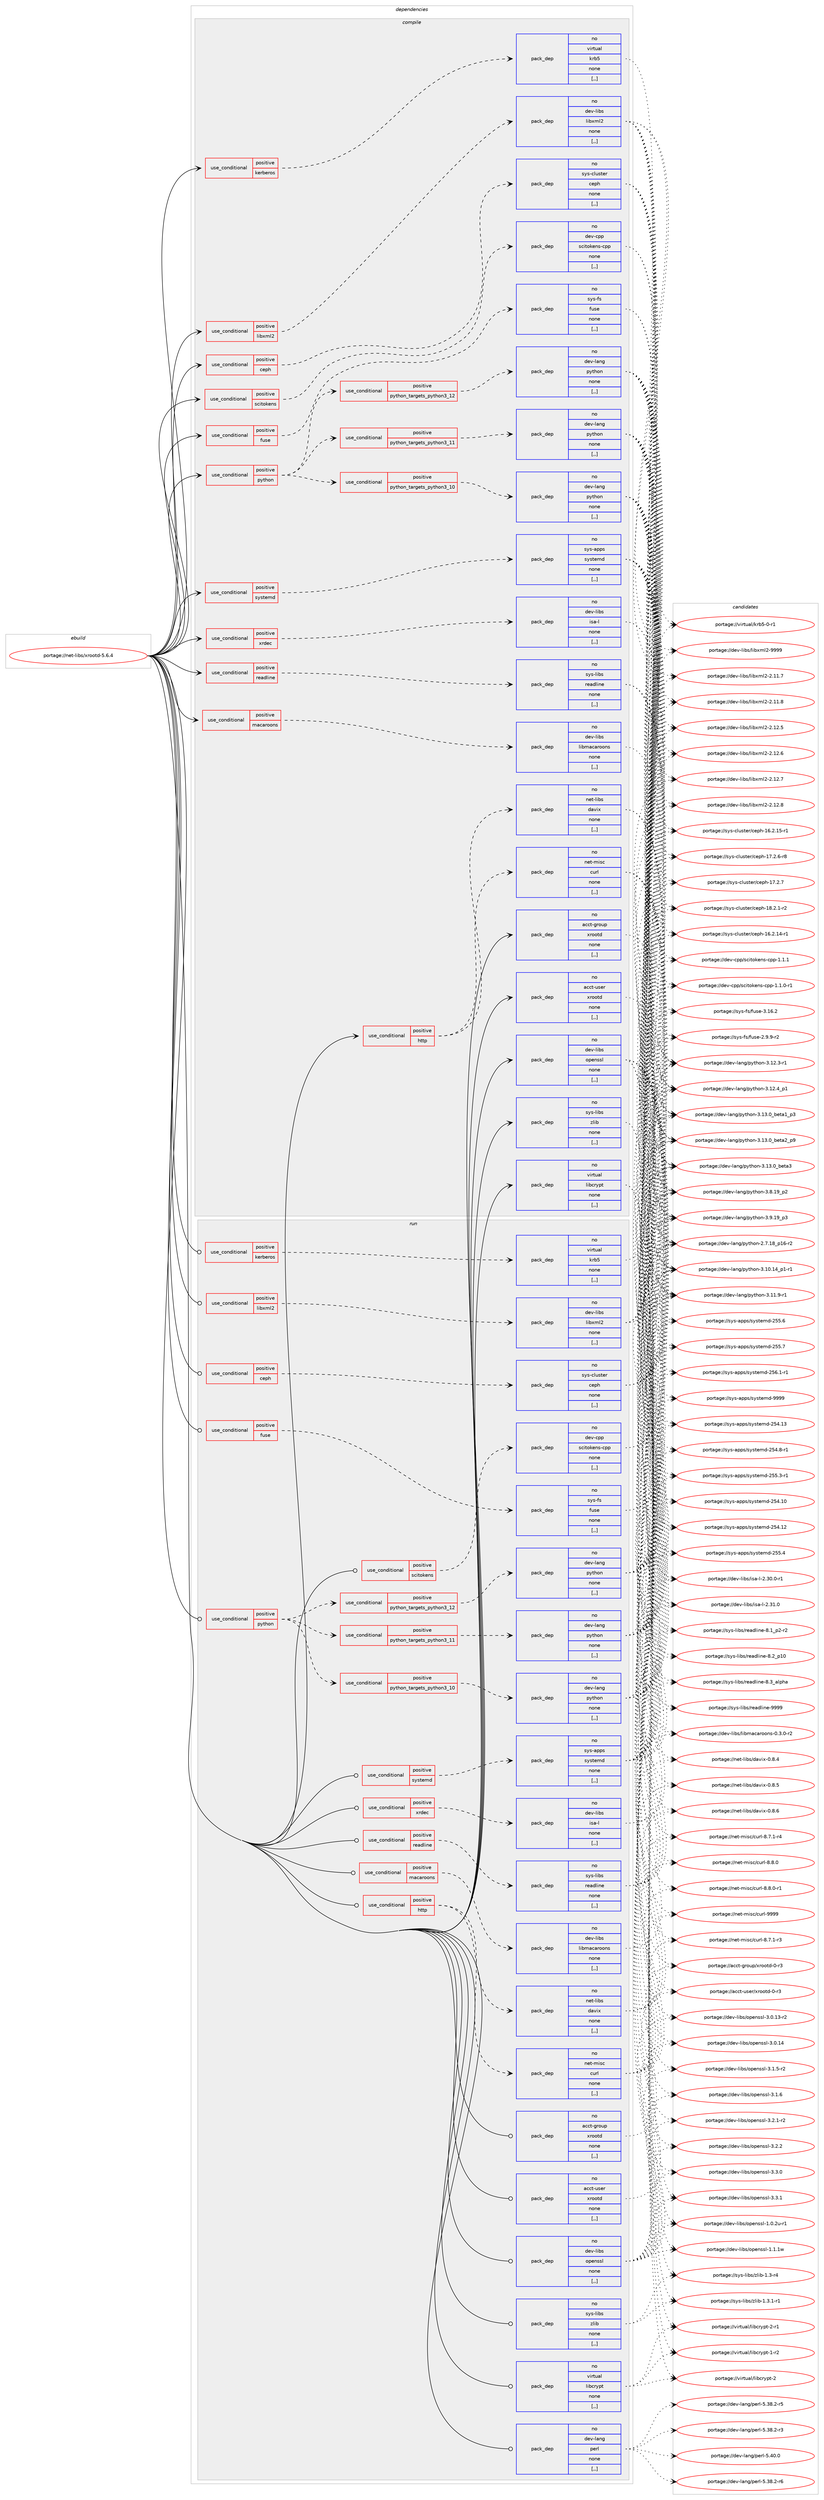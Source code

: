 digraph prolog {

# *************
# Graph options
# *************

newrank=true;
concentrate=true;
compound=true;
graph [rankdir=LR,fontname=Helvetica,fontsize=10,ranksep=1.5];#, ranksep=2.5, nodesep=0.2];
edge  [arrowhead=vee];
node  [fontname=Helvetica,fontsize=10];

# **********
# The ebuild
# **********

subgraph cluster_leftcol {
color=gray;
rank=same;
label=<<i>ebuild</i>>;
id [label="portage://net-libs/xrootd-5.6.4", color=red, width=4, href="../net-libs/xrootd-5.6.4.svg"];
}

# ****************
# The dependencies
# ****************

subgraph cluster_midcol {
color=gray;
label=<<i>dependencies</i>>;
subgraph cluster_compile {
fillcolor="#eeeeee";
style=filled;
label=<<i>compile</i>>;
subgraph cond92203 {
dependency353466 [label=<<TABLE BORDER="0" CELLBORDER="1" CELLSPACING="0" CELLPADDING="4"><TR><TD ROWSPAN="3" CELLPADDING="10">use_conditional</TD></TR><TR><TD>positive</TD></TR><TR><TD>ceph</TD></TR></TABLE>>, shape=none, color=red];
subgraph pack258656 {
dependency353467 [label=<<TABLE BORDER="0" CELLBORDER="1" CELLSPACING="0" CELLPADDING="4" WIDTH="220"><TR><TD ROWSPAN="6" CELLPADDING="30">pack_dep</TD></TR><TR><TD WIDTH="110">no</TD></TR><TR><TD>sys-cluster</TD></TR><TR><TD>ceph</TD></TR><TR><TD>none</TD></TR><TR><TD>[,,]</TD></TR></TABLE>>, shape=none, color=blue];
}
dependency353466:e -> dependency353467:w [weight=20,style="dashed",arrowhead="vee"];
}
id:e -> dependency353466:w [weight=20,style="solid",arrowhead="vee"];
subgraph cond92204 {
dependency353468 [label=<<TABLE BORDER="0" CELLBORDER="1" CELLSPACING="0" CELLPADDING="4"><TR><TD ROWSPAN="3" CELLPADDING="10">use_conditional</TD></TR><TR><TD>positive</TD></TR><TR><TD>fuse</TD></TR></TABLE>>, shape=none, color=red];
subgraph pack258657 {
dependency353469 [label=<<TABLE BORDER="0" CELLBORDER="1" CELLSPACING="0" CELLPADDING="4" WIDTH="220"><TR><TD ROWSPAN="6" CELLPADDING="30">pack_dep</TD></TR><TR><TD WIDTH="110">no</TD></TR><TR><TD>sys-fs</TD></TR><TR><TD>fuse</TD></TR><TR><TD>none</TD></TR><TR><TD>[,,]</TD></TR></TABLE>>, shape=none, color=blue];
}
dependency353468:e -> dependency353469:w [weight=20,style="dashed",arrowhead="vee"];
}
id:e -> dependency353468:w [weight=20,style="solid",arrowhead="vee"];
subgraph cond92205 {
dependency353470 [label=<<TABLE BORDER="0" CELLBORDER="1" CELLSPACING="0" CELLPADDING="4"><TR><TD ROWSPAN="3" CELLPADDING="10">use_conditional</TD></TR><TR><TD>positive</TD></TR><TR><TD>http</TD></TR></TABLE>>, shape=none, color=red];
subgraph pack258658 {
dependency353471 [label=<<TABLE BORDER="0" CELLBORDER="1" CELLSPACING="0" CELLPADDING="4" WIDTH="220"><TR><TD ROWSPAN="6" CELLPADDING="30">pack_dep</TD></TR><TR><TD WIDTH="110">no</TD></TR><TR><TD>net-misc</TD></TR><TR><TD>curl</TD></TR><TR><TD>none</TD></TR><TR><TD>[,,]</TD></TR></TABLE>>, shape=none, color=blue];
}
dependency353470:e -> dependency353471:w [weight=20,style="dashed",arrowhead="vee"];
subgraph pack258659 {
dependency353472 [label=<<TABLE BORDER="0" CELLBORDER="1" CELLSPACING="0" CELLPADDING="4" WIDTH="220"><TR><TD ROWSPAN="6" CELLPADDING="30">pack_dep</TD></TR><TR><TD WIDTH="110">no</TD></TR><TR><TD>net-libs</TD></TR><TR><TD>davix</TD></TR><TR><TD>none</TD></TR><TR><TD>[,,]</TD></TR></TABLE>>, shape=none, color=blue];
}
dependency353470:e -> dependency353472:w [weight=20,style="dashed",arrowhead="vee"];
}
id:e -> dependency353470:w [weight=20,style="solid",arrowhead="vee"];
subgraph cond92206 {
dependency353473 [label=<<TABLE BORDER="0" CELLBORDER="1" CELLSPACING="0" CELLPADDING="4"><TR><TD ROWSPAN="3" CELLPADDING="10">use_conditional</TD></TR><TR><TD>positive</TD></TR><TR><TD>kerberos</TD></TR></TABLE>>, shape=none, color=red];
subgraph pack258660 {
dependency353474 [label=<<TABLE BORDER="0" CELLBORDER="1" CELLSPACING="0" CELLPADDING="4" WIDTH="220"><TR><TD ROWSPAN="6" CELLPADDING="30">pack_dep</TD></TR><TR><TD WIDTH="110">no</TD></TR><TR><TD>virtual</TD></TR><TR><TD>krb5</TD></TR><TR><TD>none</TD></TR><TR><TD>[,,]</TD></TR></TABLE>>, shape=none, color=blue];
}
dependency353473:e -> dependency353474:w [weight=20,style="dashed",arrowhead="vee"];
}
id:e -> dependency353473:w [weight=20,style="solid",arrowhead="vee"];
subgraph cond92207 {
dependency353475 [label=<<TABLE BORDER="0" CELLBORDER="1" CELLSPACING="0" CELLPADDING="4"><TR><TD ROWSPAN="3" CELLPADDING="10">use_conditional</TD></TR><TR><TD>positive</TD></TR><TR><TD>libxml2</TD></TR></TABLE>>, shape=none, color=red];
subgraph pack258661 {
dependency353476 [label=<<TABLE BORDER="0" CELLBORDER="1" CELLSPACING="0" CELLPADDING="4" WIDTH="220"><TR><TD ROWSPAN="6" CELLPADDING="30">pack_dep</TD></TR><TR><TD WIDTH="110">no</TD></TR><TR><TD>dev-libs</TD></TR><TR><TD>libxml2</TD></TR><TR><TD>none</TD></TR><TR><TD>[,,]</TD></TR></TABLE>>, shape=none, color=blue];
}
dependency353475:e -> dependency353476:w [weight=20,style="dashed",arrowhead="vee"];
}
id:e -> dependency353475:w [weight=20,style="solid",arrowhead="vee"];
subgraph cond92208 {
dependency353477 [label=<<TABLE BORDER="0" CELLBORDER="1" CELLSPACING="0" CELLPADDING="4"><TR><TD ROWSPAN="3" CELLPADDING="10">use_conditional</TD></TR><TR><TD>positive</TD></TR><TR><TD>macaroons</TD></TR></TABLE>>, shape=none, color=red];
subgraph pack258662 {
dependency353478 [label=<<TABLE BORDER="0" CELLBORDER="1" CELLSPACING="0" CELLPADDING="4" WIDTH="220"><TR><TD ROWSPAN="6" CELLPADDING="30">pack_dep</TD></TR><TR><TD WIDTH="110">no</TD></TR><TR><TD>dev-libs</TD></TR><TR><TD>libmacaroons</TD></TR><TR><TD>none</TD></TR><TR><TD>[,,]</TD></TR></TABLE>>, shape=none, color=blue];
}
dependency353477:e -> dependency353478:w [weight=20,style="dashed",arrowhead="vee"];
}
id:e -> dependency353477:w [weight=20,style="solid",arrowhead="vee"];
subgraph cond92209 {
dependency353479 [label=<<TABLE BORDER="0" CELLBORDER="1" CELLSPACING="0" CELLPADDING="4"><TR><TD ROWSPAN="3" CELLPADDING="10">use_conditional</TD></TR><TR><TD>positive</TD></TR><TR><TD>python</TD></TR></TABLE>>, shape=none, color=red];
subgraph cond92210 {
dependency353480 [label=<<TABLE BORDER="0" CELLBORDER="1" CELLSPACING="0" CELLPADDING="4"><TR><TD ROWSPAN="3" CELLPADDING="10">use_conditional</TD></TR><TR><TD>positive</TD></TR><TR><TD>python_targets_python3_10</TD></TR></TABLE>>, shape=none, color=red];
subgraph pack258663 {
dependency353481 [label=<<TABLE BORDER="0" CELLBORDER="1" CELLSPACING="0" CELLPADDING="4" WIDTH="220"><TR><TD ROWSPAN="6" CELLPADDING="30">pack_dep</TD></TR><TR><TD WIDTH="110">no</TD></TR><TR><TD>dev-lang</TD></TR><TR><TD>python</TD></TR><TR><TD>none</TD></TR><TR><TD>[,,]</TD></TR></TABLE>>, shape=none, color=blue];
}
dependency353480:e -> dependency353481:w [weight=20,style="dashed",arrowhead="vee"];
}
dependency353479:e -> dependency353480:w [weight=20,style="dashed",arrowhead="vee"];
subgraph cond92211 {
dependency353482 [label=<<TABLE BORDER="0" CELLBORDER="1" CELLSPACING="0" CELLPADDING="4"><TR><TD ROWSPAN="3" CELLPADDING="10">use_conditional</TD></TR><TR><TD>positive</TD></TR><TR><TD>python_targets_python3_11</TD></TR></TABLE>>, shape=none, color=red];
subgraph pack258664 {
dependency353483 [label=<<TABLE BORDER="0" CELLBORDER="1" CELLSPACING="0" CELLPADDING="4" WIDTH="220"><TR><TD ROWSPAN="6" CELLPADDING="30">pack_dep</TD></TR><TR><TD WIDTH="110">no</TD></TR><TR><TD>dev-lang</TD></TR><TR><TD>python</TD></TR><TR><TD>none</TD></TR><TR><TD>[,,]</TD></TR></TABLE>>, shape=none, color=blue];
}
dependency353482:e -> dependency353483:w [weight=20,style="dashed",arrowhead="vee"];
}
dependency353479:e -> dependency353482:w [weight=20,style="dashed",arrowhead="vee"];
subgraph cond92212 {
dependency353484 [label=<<TABLE BORDER="0" CELLBORDER="1" CELLSPACING="0" CELLPADDING="4"><TR><TD ROWSPAN="3" CELLPADDING="10">use_conditional</TD></TR><TR><TD>positive</TD></TR><TR><TD>python_targets_python3_12</TD></TR></TABLE>>, shape=none, color=red];
subgraph pack258665 {
dependency353485 [label=<<TABLE BORDER="0" CELLBORDER="1" CELLSPACING="0" CELLPADDING="4" WIDTH="220"><TR><TD ROWSPAN="6" CELLPADDING="30">pack_dep</TD></TR><TR><TD WIDTH="110">no</TD></TR><TR><TD>dev-lang</TD></TR><TR><TD>python</TD></TR><TR><TD>none</TD></TR><TR><TD>[,,]</TD></TR></TABLE>>, shape=none, color=blue];
}
dependency353484:e -> dependency353485:w [weight=20,style="dashed",arrowhead="vee"];
}
dependency353479:e -> dependency353484:w [weight=20,style="dashed",arrowhead="vee"];
}
id:e -> dependency353479:w [weight=20,style="solid",arrowhead="vee"];
subgraph cond92213 {
dependency353486 [label=<<TABLE BORDER="0" CELLBORDER="1" CELLSPACING="0" CELLPADDING="4"><TR><TD ROWSPAN="3" CELLPADDING="10">use_conditional</TD></TR><TR><TD>positive</TD></TR><TR><TD>readline</TD></TR></TABLE>>, shape=none, color=red];
subgraph pack258666 {
dependency353487 [label=<<TABLE BORDER="0" CELLBORDER="1" CELLSPACING="0" CELLPADDING="4" WIDTH="220"><TR><TD ROWSPAN="6" CELLPADDING="30">pack_dep</TD></TR><TR><TD WIDTH="110">no</TD></TR><TR><TD>sys-libs</TD></TR><TR><TD>readline</TD></TR><TR><TD>none</TD></TR><TR><TD>[,,]</TD></TR></TABLE>>, shape=none, color=blue];
}
dependency353486:e -> dependency353487:w [weight=20,style="dashed",arrowhead="vee"];
}
id:e -> dependency353486:w [weight=20,style="solid",arrowhead="vee"];
subgraph cond92214 {
dependency353488 [label=<<TABLE BORDER="0" CELLBORDER="1" CELLSPACING="0" CELLPADDING="4"><TR><TD ROWSPAN="3" CELLPADDING="10">use_conditional</TD></TR><TR><TD>positive</TD></TR><TR><TD>scitokens</TD></TR></TABLE>>, shape=none, color=red];
subgraph pack258667 {
dependency353489 [label=<<TABLE BORDER="0" CELLBORDER="1" CELLSPACING="0" CELLPADDING="4" WIDTH="220"><TR><TD ROWSPAN="6" CELLPADDING="30">pack_dep</TD></TR><TR><TD WIDTH="110">no</TD></TR><TR><TD>dev-cpp</TD></TR><TR><TD>scitokens-cpp</TD></TR><TR><TD>none</TD></TR><TR><TD>[,,]</TD></TR></TABLE>>, shape=none, color=blue];
}
dependency353488:e -> dependency353489:w [weight=20,style="dashed",arrowhead="vee"];
}
id:e -> dependency353488:w [weight=20,style="solid",arrowhead="vee"];
subgraph cond92215 {
dependency353490 [label=<<TABLE BORDER="0" CELLBORDER="1" CELLSPACING="0" CELLPADDING="4"><TR><TD ROWSPAN="3" CELLPADDING="10">use_conditional</TD></TR><TR><TD>positive</TD></TR><TR><TD>systemd</TD></TR></TABLE>>, shape=none, color=red];
subgraph pack258668 {
dependency353491 [label=<<TABLE BORDER="0" CELLBORDER="1" CELLSPACING="0" CELLPADDING="4" WIDTH="220"><TR><TD ROWSPAN="6" CELLPADDING="30">pack_dep</TD></TR><TR><TD WIDTH="110">no</TD></TR><TR><TD>sys-apps</TD></TR><TR><TD>systemd</TD></TR><TR><TD>none</TD></TR><TR><TD>[,,]</TD></TR></TABLE>>, shape=none, color=blue];
}
dependency353490:e -> dependency353491:w [weight=20,style="dashed",arrowhead="vee"];
}
id:e -> dependency353490:w [weight=20,style="solid",arrowhead="vee"];
subgraph cond92216 {
dependency353492 [label=<<TABLE BORDER="0" CELLBORDER="1" CELLSPACING="0" CELLPADDING="4"><TR><TD ROWSPAN="3" CELLPADDING="10">use_conditional</TD></TR><TR><TD>positive</TD></TR><TR><TD>xrdec</TD></TR></TABLE>>, shape=none, color=red];
subgraph pack258669 {
dependency353493 [label=<<TABLE BORDER="0" CELLBORDER="1" CELLSPACING="0" CELLPADDING="4" WIDTH="220"><TR><TD ROWSPAN="6" CELLPADDING="30">pack_dep</TD></TR><TR><TD WIDTH="110">no</TD></TR><TR><TD>dev-libs</TD></TR><TR><TD>isa-l</TD></TR><TR><TD>none</TD></TR><TR><TD>[,,]</TD></TR></TABLE>>, shape=none, color=blue];
}
dependency353492:e -> dependency353493:w [weight=20,style="dashed",arrowhead="vee"];
}
id:e -> dependency353492:w [weight=20,style="solid",arrowhead="vee"];
subgraph pack258670 {
dependency353494 [label=<<TABLE BORDER="0" CELLBORDER="1" CELLSPACING="0" CELLPADDING="4" WIDTH="220"><TR><TD ROWSPAN="6" CELLPADDING="30">pack_dep</TD></TR><TR><TD WIDTH="110">no</TD></TR><TR><TD>acct-group</TD></TR><TR><TD>xrootd</TD></TR><TR><TD>none</TD></TR><TR><TD>[,,]</TD></TR></TABLE>>, shape=none, color=blue];
}
id:e -> dependency353494:w [weight=20,style="solid",arrowhead="vee"];
subgraph pack258671 {
dependency353495 [label=<<TABLE BORDER="0" CELLBORDER="1" CELLSPACING="0" CELLPADDING="4" WIDTH="220"><TR><TD ROWSPAN="6" CELLPADDING="30">pack_dep</TD></TR><TR><TD WIDTH="110">no</TD></TR><TR><TD>acct-user</TD></TR><TR><TD>xrootd</TD></TR><TR><TD>none</TD></TR><TR><TD>[,,]</TD></TR></TABLE>>, shape=none, color=blue];
}
id:e -> dependency353495:w [weight=20,style="solid",arrowhead="vee"];
subgraph pack258672 {
dependency353496 [label=<<TABLE BORDER="0" CELLBORDER="1" CELLSPACING="0" CELLPADDING="4" WIDTH="220"><TR><TD ROWSPAN="6" CELLPADDING="30">pack_dep</TD></TR><TR><TD WIDTH="110">no</TD></TR><TR><TD>dev-libs</TD></TR><TR><TD>openssl</TD></TR><TR><TD>none</TD></TR><TR><TD>[,,]</TD></TR></TABLE>>, shape=none, color=blue];
}
id:e -> dependency353496:w [weight=20,style="solid",arrowhead="vee"];
subgraph pack258673 {
dependency353497 [label=<<TABLE BORDER="0" CELLBORDER="1" CELLSPACING="0" CELLPADDING="4" WIDTH="220"><TR><TD ROWSPAN="6" CELLPADDING="30">pack_dep</TD></TR><TR><TD WIDTH="110">no</TD></TR><TR><TD>sys-libs</TD></TR><TR><TD>zlib</TD></TR><TR><TD>none</TD></TR><TR><TD>[,,]</TD></TR></TABLE>>, shape=none, color=blue];
}
id:e -> dependency353497:w [weight=20,style="solid",arrowhead="vee"];
subgraph pack258674 {
dependency353498 [label=<<TABLE BORDER="0" CELLBORDER="1" CELLSPACING="0" CELLPADDING="4" WIDTH="220"><TR><TD ROWSPAN="6" CELLPADDING="30">pack_dep</TD></TR><TR><TD WIDTH="110">no</TD></TR><TR><TD>virtual</TD></TR><TR><TD>libcrypt</TD></TR><TR><TD>none</TD></TR><TR><TD>[,,]</TD></TR></TABLE>>, shape=none, color=blue];
}
id:e -> dependency353498:w [weight=20,style="solid",arrowhead="vee"];
}
subgraph cluster_compileandrun {
fillcolor="#eeeeee";
style=filled;
label=<<i>compile and run</i>>;
}
subgraph cluster_run {
fillcolor="#eeeeee";
style=filled;
label=<<i>run</i>>;
subgraph cond92217 {
dependency353499 [label=<<TABLE BORDER="0" CELLBORDER="1" CELLSPACING="0" CELLPADDING="4"><TR><TD ROWSPAN="3" CELLPADDING="10">use_conditional</TD></TR><TR><TD>positive</TD></TR><TR><TD>ceph</TD></TR></TABLE>>, shape=none, color=red];
subgraph pack258675 {
dependency353500 [label=<<TABLE BORDER="0" CELLBORDER="1" CELLSPACING="0" CELLPADDING="4" WIDTH="220"><TR><TD ROWSPAN="6" CELLPADDING="30">pack_dep</TD></TR><TR><TD WIDTH="110">no</TD></TR><TR><TD>sys-cluster</TD></TR><TR><TD>ceph</TD></TR><TR><TD>none</TD></TR><TR><TD>[,,]</TD></TR></TABLE>>, shape=none, color=blue];
}
dependency353499:e -> dependency353500:w [weight=20,style="dashed",arrowhead="vee"];
}
id:e -> dependency353499:w [weight=20,style="solid",arrowhead="odot"];
subgraph cond92218 {
dependency353501 [label=<<TABLE BORDER="0" CELLBORDER="1" CELLSPACING="0" CELLPADDING="4"><TR><TD ROWSPAN="3" CELLPADDING="10">use_conditional</TD></TR><TR><TD>positive</TD></TR><TR><TD>fuse</TD></TR></TABLE>>, shape=none, color=red];
subgraph pack258676 {
dependency353502 [label=<<TABLE BORDER="0" CELLBORDER="1" CELLSPACING="0" CELLPADDING="4" WIDTH="220"><TR><TD ROWSPAN="6" CELLPADDING="30">pack_dep</TD></TR><TR><TD WIDTH="110">no</TD></TR><TR><TD>sys-fs</TD></TR><TR><TD>fuse</TD></TR><TR><TD>none</TD></TR><TR><TD>[,,]</TD></TR></TABLE>>, shape=none, color=blue];
}
dependency353501:e -> dependency353502:w [weight=20,style="dashed",arrowhead="vee"];
}
id:e -> dependency353501:w [weight=20,style="solid",arrowhead="odot"];
subgraph cond92219 {
dependency353503 [label=<<TABLE BORDER="0" CELLBORDER="1" CELLSPACING="0" CELLPADDING="4"><TR><TD ROWSPAN="3" CELLPADDING="10">use_conditional</TD></TR><TR><TD>positive</TD></TR><TR><TD>http</TD></TR></TABLE>>, shape=none, color=red];
subgraph pack258677 {
dependency353504 [label=<<TABLE BORDER="0" CELLBORDER="1" CELLSPACING="0" CELLPADDING="4" WIDTH="220"><TR><TD ROWSPAN="6" CELLPADDING="30">pack_dep</TD></TR><TR><TD WIDTH="110">no</TD></TR><TR><TD>net-misc</TD></TR><TR><TD>curl</TD></TR><TR><TD>none</TD></TR><TR><TD>[,,]</TD></TR></TABLE>>, shape=none, color=blue];
}
dependency353503:e -> dependency353504:w [weight=20,style="dashed",arrowhead="vee"];
subgraph pack258678 {
dependency353505 [label=<<TABLE BORDER="0" CELLBORDER="1" CELLSPACING="0" CELLPADDING="4" WIDTH="220"><TR><TD ROWSPAN="6" CELLPADDING="30">pack_dep</TD></TR><TR><TD WIDTH="110">no</TD></TR><TR><TD>net-libs</TD></TR><TR><TD>davix</TD></TR><TR><TD>none</TD></TR><TR><TD>[,,]</TD></TR></TABLE>>, shape=none, color=blue];
}
dependency353503:e -> dependency353505:w [weight=20,style="dashed",arrowhead="vee"];
}
id:e -> dependency353503:w [weight=20,style="solid",arrowhead="odot"];
subgraph cond92220 {
dependency353506 [label=<<TABLE BORDER="0" CELLBORDER="1" CELLSPACING="0" CELLPADDING="4"><TR><TD ROWSPAN="3" CELLPADDING="10">use_conditional</TD></TR><TR><TD>positive</TD></TR><TR><TD>kerberos</TD></TR></TABLE>>, shape=none, color=red];
subgraph pack258679 {
dependency353507 [label=<<TABLE BORDER="0" CELLBORDER="1" CELLSPACING="0" CELLPADDING="4" WIDTH="220"><TR><TD ROWSPAN="6" CELLPADDING="30">pack_dep</TD></TR><TR><TD WIDTH="110">no</TD></TR><TR><TD>virtual</TD></TR><TR><TD>krb5</TD></TR><TR><TD>none</TD></TR><TR><TD>[,,]</TD></TR></TABLE>>, shape=none, color=blue];
}
dependency353506:e -> dependency353507:w [weight=20,style="dashed",arrowhead="vee"];
}
id:e -> dependency353506:w [weight=20,style="solid",arrowhead="odot"];
subgraph cond92221 {
dependency353508 [label=<<TABLE BORDER="0" CELLBORDER="1" CELLSPACING="0" CELLPADDING="4"><TR><TD ROWSPAN="3" CELLPADDING="10">use_conditional</TD></TR><TR><TD>positive</TD></TR><TR><TD>libxml2</TD></TR></TABLE>>, shape=none, color=red];
subgraph pack258680 {
dependency353509 [label=<<TABLE BORDER="0" CELLBORDER="1" CELLSPACING="0" CELLPADDING="4" WIDTH="220"><TR><TD ROWSPAN="6" CELLPADDING="30">pack_dep</TD></TR><TR><TD WIDTH="110">no</TD></TR><TR><TD>dev-libs</TD></TR><TR><TD>libxml2</TD></TR><TR><TD>none</TD></TR><TR><TD>[,,]</TD></TR></TABLE>>, shape=none, color=blue];
}
dependency353508:e -> dependency353509:w [weight=20,style="dashed",arrowhead="vee"];
}
id:e -> dependency353508:w [weight=20,style="solid",arrowhead="odot"];
subgraph cond92222 {
dependency353510 [label=<<TABLE BORDER="0" CELLBORDER="1" CELLSPACING="0" CELLPADDING="4"><TR><TD ROWSPAN="3" CELLPADDING="10">use_conditional</TD></TR><TR><TD>positive</TD></TR><TR><TD>macaroons</TD></TR></TABLE>>, shape=none, color=red];
subgraph pack258681 {
dependency353511 [label=<<TABLE BORDER="0" CELLBORDER="1" CELLSPACING="0" CELLPADDING="4" WIDTH="220"><TR><TD ROWSPAN="6" CELLPADDING="30">pack_dep</TD></TR><TR><TD WIDTH="110">no</TD></TR><TR><TD>dev-libs</TD></TR><TR><TD>libmacaroons</TD></TR><TR><TD>none</TD></TR><TR><TD>[,,]</TD></TR></TABLE>>, shape=none, color=blue];
}
dependency353510:e -> dependency353511:w [weight=20,style="dashed",arrowhead="vee"];
}
id:e -> dependency353510:w [weight=20,style="solid",arrowhead="odot"];
subgraph cond92223 {
dependency353512 [label=<<TABLE BORDER="0" CELLBORDER="1" CELLSPACING="0" CELLPADDING="4"><TR><TD ROWSPAN="3" CELLPADDING="10">use_conditional</TD></TR><TR><TD>positive</TD></TR><TR><TD>python</TD></TR></TABLE>>, shape=none, color=red];
subgraph cond92224 {
dependency353513 [label=<<TABLE BORDER="0" CELLBORDER="1" CELLSPACING="0" CELLPADDING="4"><TR><TD ROWSPAN="3" CELLPADDING="10">use_conditional</TD></TR><TR><TD>positive</TD></TR><TR><TD>python_targets_python3_10</TD></TR></TABLE>>, shape=none, color=red];
subgraph pack258682 {
dependency353514 [label=<<TABLE BORDER="0" CELLBORDER="1" CELLSPACING="0" CELLPADDING="4" WIDTH="220"><TR><TD ROWSPAN="6" CELLPADDING="30">pack_dep</TD></TR><TR><TD WIDTH="110">no</TD></TR><TR><TD>dev-lang</TD></TR><TR><TD>python</TD></TR><TR><TD>none</TD></TR><TR><TD>[,,]</TD></TR></TABLE>>, shape=none, color=blue];
}
dependency353513:e -> dependency353514:w [weight=20,style="dashed",arrowhead="vee"];
}
dependency353512:e -> dependency353513:w [weight=20,style="dashed",arrowhead="vee"];
subgraph cond92225 {
dependency353515 [label=<<TABLE BORDER="0" CELLBORDER="1" CELLSPACING="0" CELLPADDING="4"><TR><TD ROWSPAN="3" CELLPADDING="10">use_conditional</TD></TR><TR><TD>positive</TD></TR><TR><TD>python_targets_python3_11</TD></TR></TABLE>>, shape=none, color=red];
subgraph pack258683 {
dependency353516 [label=<<TABLE BORDER="0" CELLBORDER="1" CELLSPACING="0" CELLPADDING="4" WIDTH="220"><TR><TD ROWSPAN="6" CELLPADDING="30">pack_dep</TD></TR><TR><TD WIDTH="110">no</TD></TR><TR><TD>dev-lang</TD></TR><TR><TD>python</TD></TR><TR><TD>none</TD></TR><TR><TD>[,,]</TD></TR></TABLE>>, shape=none, color=blue];
}
dependency353515:e -> dependency353516:w [weight=20,style="dashed",arrowhead="vee"];
}
dependency353512:e -> dependency353515:w [weight=20,style="dashed",arrowhead="vee"];
subgraph cond92226 {
dependency353517 [label=<<TABLE BORDER="0" CELLBORDER="1" CELLSPACING="0" CELLPADDING="4"><TR><TD ROWSPAN="3" CELLPADDING="10">use_conditional</TD></TR><TR><TD>positive</TD></TR><TR><TD>python_targets_python3_12</TD></TR></TABLE>>, shape=none, color=red];
subgraph pack258684 {
dependency353518 [label=<<TABLE BORDER="0" CELLBORDER="1" CELLSPACING="0" CELLPADDING="4" WIDTH="220"><TR><TD ROWSPAN="6" CELLPADDING="30">pack_dep</TD></TR><TR><TD WIDTH="110">no</TD></TR><TR><TD>dev-lang</TD></TR><TR><TD>python</TD></TR><TR><TD>none</TD></TR><TR><TD>[,,]</TD></TR></TABLE>>, shape=none, color=blue];
}
dependency353517:e -> dependency353518:w [weight=20,style="dashed",arrowhead="vee"];
}
dependency353512:e -> dependency353517:w [weight=20,style="dashed",arrowhead="vee"];
}
id:e -> dependency353512:w [weight=20,style="solid",arrowhead="odot"];
subgraph cond92227 {
dependency353519 [label=<<TABLE BORDER="0" CELLBORDER="1" CELLSPACING="0" CELLPADDING="4"><TR><TD ROWSPAN="3" CELLPADDING="10">use_conditional</TD></TR><TR><TD>positive</TD></TR><TR><TD>readline</TD></TR></TABLE>>, shape=none, color=red];
subgraph pack258685 {
dependency353520 [label=<<TABLE BORDER="0" CELLBORDER="1" CELLSPACING="0" CELLPADDING="4" WIDTH="220"><TR><TD ROWSPAN="6" CELLPADDING="30">pack_dep</TD></TR><TR><TD WIDTH="110">no</TD></TR><TR><TD>sys-libs</TD></TR><TR><TD>readline</TD></TR><TR><TD>none</TD></TR><TR><TD>[,,]</TD></TR></TABLE>>, shape=none, color=blue];
}
dependency353519:e -> dependency353520:w [weight=20,style="dashed",arrowhead="vee"];
}
id:e -> dependency353519:w [weight=20,style="solid",arrowhead="odot"];
subgraph cond92228 {
dependency353521 [label=<<TABLE BORDER="0" CELLBORDER="1" CELLSPACING="0" CELLPADDING="4"><TR><TD ROWSPAN="3" CELLPADDING="10">use_conditional</TD></TR><TR><TD>positive</TD></TR><TR><TD>scitokens</TD></TR></TABLE>>, shape=none, color=red];
subgraph pack258686 {
dependency353522 [label=<<TABLE BORDER="0" CELLBORDER="1" CELLSPACING="0" CELLPADDING="4" WIDTH="220"><TR><TD ROWSPAN="6" CELLPADDING="30">pack_dep</TD></TR><TR><TD WIDTH="110">no</TD></TR><TR><TD>dev-cpp</TD></TR><TR><TD>scitokens-cpp</TD></TR><TR><TD>none</TD></TR><TR><TD>[,,]</TD></TR></TABLE>>, shape=none, color=blue];
}
dependency353521:e -> dependency353522:w [weight=20,style="dashed",arrowhead="vee"];
}
id:e -> dependency353521:w [weight=20,style="solid",arrowhead="odot"];
subgraph cond92229 {
dependency353523 [label=<<TABLE BORDER="0" CELLBORDER="1" CELLSPACING="0" CELLPADDING="4"><TR><TD ROWSPAN="3" CELLPADDING="10">use_conditional</TD></TR><TR><TD>positive</TD></TR><TR><TD>systemd</TD></TR></TABLE>>, shape=none, color=red];
subgraph pack258687 {
dependency353524 [label=<<TABLE BORDER="0" CELLBORDER="1" CELLSPACING="0" CELLPADDING="4" WIDTH="220"><TR><TD ROWSPAN="6" CELLPADDING="30">pack_dep</TD></TR><TR><TD WIDTH="110">no</TD></TR><TR><TD>sys-apps</TD></TR><TR><TD>systemd</TD></TR><TR><TD>none</TD></TR><TR><TD>[,,]</TD></TR></TABLE>>, shape=none, color=blue];
}
dependency353523:e -> dependency353524:w [weight=20,style="dashed",arrowhead="vee"];
}
id:e -> dependency353523:w [weight=20,style="solid",arrowhead="odot"];
subgraph cond92230 {
dependency353525 [label=<<TABLE BORDER="0" CELLBORDER="1" CELLSPACING="0" CELLPADDING="4"><TR><TD ROWSPAN="3" CELLPADDING="10">use_conditional</TD></TR><TR><TD>positive</TD></TR><TR><TD>xrdec</TD></TR></TABLE>>, shape=none, color=red];
subgraph pack258688 {
dependency353526 [label=<<TABLE BORDER="0" CELLBORDER="1" CELLSPACING="0" CELLPADDING="4" WIDTH="220"><TR><TD ROWSPAN="6" CELLPADDING="30">pack_dep</TD></TR><TR><TD WIDTH="110">no</TD></TR><TR><TD>dev-libs</TD></TR><TR><TD>isa-l</TD></TR><TR><TD>none</TD></TR><TR><TD>[,,]</TD></TR></TABLE>>, shape=none, color=blue];
}
dependency353525:e -> dependency353526:w [weight=20,style="dashed",arrowhead="vee"];
}
id:e -> dependency353525:w [weight=20,style="solid",arrowhead="odot"];
subgraph pack258689 {
dependency353527 [label=<<TABLE BORDER="0" CELLBORDER="1" CELLSPACING="0" CELLPADDING="4" WIDTH="220"><TR><TD ROWSPAN="6" CELLPADDING="30">pack_dep</TD></TR><TR><TD WIDTH="110">no</TD></TR><TR><TD>acct-group</TD></TR><TR><TD>xrootd</TD></TR><TR><TD>none</TD></TR><TR><TD>[,,]</TD></TR></TABLE>>, shape=none, color=blue];
}
id:e -> dependency353527:w [weight=20,style="solid",arrowhead="odot"];
subgraph pack258690 {
dependency353528 [label=<<TABLE BORDER="0" CELLBORDER="1" CELLSPACING="0" CELLPADDING="4" WIDTH="220"><TR><TD ROWSPAN="6" CELLPADDING="30">pack_dep</TD></TR><TR><TD WIDTH="110">no</TD></TR><TR><TD>acct-user</TD></TR><TR><TD>xrootd</TD></TR><TR><TD>none</TD></TR><TR><TD>[,,]</TD></TR></TABLE>>, shape=none, color=blue];
}
id:e -> dependency353528:w [weight=20,style="solid",arrowhead="odot"];
subgraph pack258691 {
dependency353529 [label=<<TABLE BORDER="0" CELLBORDER="1" CELLSPACING="0" CELLPADDING="4" WIDTH="220"><TR><TD ROWSPAN="6" CELLPADDING="30">pack_dep</TD></TR><TR><TD WIDTH="110">no</TD></TR><TR><TD>dev-lang</TD></TR><TR><TD>perl</TD></TR><TR><TD>none</TD></TR><TR><TD>[,,]</TD></TR></TABLE>>, shape=none, color=blue];
}
id:e -> dependency353529:w [weight=20,style="solid",arrowhead="odot"];
subgraph pack258692 {
dependency353530 [label=<<TABLE BORDER="0" CELLBORDER="1" CELLSPACING="0" CELLPADDING="4" WIDTH="220"><TR><TD ROWSPAN="6" CELLPADDING="30">pack_dep</TD></TR><TR><TD WIDTH="110">no</TD></TR><TR><TD>dev-libs</TD></TR><TR><TD>openssl</TD></TR><TR><TD>none</TD></TR><TR><TD>[,,]</TD></TR></TABLE>>, shape=none, color=blue];
}
id:e -> dependency353530:w [weight=20,style="solid",arrowhead="odot"];
subgraph pack258693 {
dependency353531 [label=<<TABLE BORDER="0" CELLBORDER="1" CELLSPACING="0" CELLPADDING="4" WIDTH="220"><TR><TD ROWSPAN="6" CELLPADDING="30">pack_dep</TD></TR><TR><TD WIDTH="110">no</TD></TR><TR><TD>sys-libs</TD></TR><TR><TD>zlib</TD></TR><TR><TD>none</TD></TR><TR><TD>[,,]</TD></TR></TABLE>>, shape=none, color=blue];
}
id:e -> dependency353531:w [weight=20,style="solid",arrowhead="odot"];
subgraph pack258694 {
dependency353532 [label=<<TABLE BORDER="0" CELLBORDER="1" CELLSPACING="0" CELLPADDING="4" WIDTH="220"><TR><TD ROWSPAN="6" CELLPADDING="30">pack_dep</TD></TR><TR><TD WIDTH="110">no</TD></TR><TR><TD>virtual</TD></TR><TR><TD>libcrypt</TD></TR><TR><TD>none</TD></TR><TR><TD>[,,]</TD></TR></TABLE>>, shape=none, color=blue];
}
id:e -> dependency353532:w [weight=20,style="solid",arrowhead="odot"];
}
}

# **************
# The candidates
# **************

subgraph cluster_choices {
rank=same;
color=gray;
label=<<i>candidates</i>>;

subgraph choice258656 {
color=black;
nodesep=1;
choice1151211154599108117115116101114479910111210445495446504649524511449 [label="portage://sys-cluster/ceph-16.2.14-r1", color=red, width=4,href="../sys-cluster/ceph-16.2.14-r1.svg"];
choice1151211154599108117115116101114479910111210445495446504649534511449 [label="portage://sys-cluster/ceph-16.2.15-r1", color=red, width=4,href="../sys-cluster/ceph-16.2.15-r1.svg"];
choice11512111545991081171151161011144799101112104454955465046544511456 [label="portage://sys-cluster/ceph-17.2.6-r8", color=red, width=4,href="../sys-cluster/ceph-17.2.6-r8.svg"];
choice1151211154599108117115116101114479910111210445495546504655 [label="portage://sys-cluster/ceph-17.2.7", color=red, width=4,href="../sys-cluster/ceph-17.2.7.svg"];
choice11512111545991081171151161011144799101112104454956465046494511450 [label="portage://sys-cluster/ceph-18.2.1-r2", color=red, width=4,href="../sys-cluster/ceph-18.2.1-r2.svg"];
dependency353467:e -> choice1151211154599108117115116101114479910111210445495446504649524511449:w [style=dotted,weight="100"];
dependency353467:e -> choice1151211154599108117115116101114479910111210445495446504649534511449:w [style=dotted,weight="100"];
dependency353467:e -> choice11512111545991081171151161011144799101112104454955465046544511456:w [style=dotted,weight="100"];
dependency353467:e -> choice1151211154599108117115116101114479910111210445495546504655:w [style=dotted,weight="100"];
dependency353467:e -> choice11512111545991081171151161011144799101112104454956465046494511450:w [style=dotted,weight="100"];
}
subgraph choice258657 {
color=black;
nodesep=1;
choice11512111545102115471021171151014550465746574511450 [label="portage://sys-fs/fuse-2.9.9-r2", color=red, width=4,href="../sys-fs/fuse-2.9.9-r2.svg"];
choice115121115451021154710211711510145514649544650 [label="portage://sys-fs/fuse-3.16.2", color=red, width=4,href="../sys-fs/fuse-3.16.2.svg"];
dependency353469:e -> choice11512111545102115471021171151014550465746574511450:w [style=dotted,weight="100"];
dependency353469:e -> choice115121115451021154710211711510145514649544650:w [style=dotted,weight="100"];
}
subgraph choice258658 {
color=black;
nodesep=1;
choice110101116451091051159947991171141084556465546494511451 [label="portage://net-misc/curl-8.7.1-r3", color=red, width=4,href="../net-misc/curl-8.7.1-r3.svg"];
choice110101116451091051159947991171141084556465546494511452 [label="portage://net-misc/curl-8.7.1-r4", color=red, width=4,href="../net-misc/curl-8.7.1-r4.svg"];
choice11010111645109105115994799117114108455646564648 [label="portage://net-misc/curl-8.8.0", color=red, width=4,href="../net-misc/curl-8.8.0.svg"];
choice110101116451091051159947991171141084556465646484511449 [label="portage://net-misc/curl-8.8.0-r1", color=red, width=4,href="../net-misc/curl-8.8.0-r1.svg"];
choice110101116451091051159947991171141084557575757 [label="portage://net-misc/curl-9999", color=red, width=4,href="../net-misc/curl-9999.svg"];
dependency353471:e -> choice110101116451091051159947991171141084556465546494511451:w [style=dotted,weight="100"];
dependency353471:e -> choice110101116451091051159947991171141084556465546494511452:w [style=dotted,weight="100"];
dependency353471:e -> choice11010111645109105115994799117114108455646564648:w [style=dotted,weight="100"];
dependency353471:e -> choice110101116451091051159947991171141084556465646484511449:w [style=dotted,weight="100"];
dependency353471:e -> choice110101116451091051159947991171141084557575757:w [style=dotted,weight="100"];
}
subgraph choice258659 {
color=black;
nodesep=1;
choice11010111645108105981154710097118105120454846564652 [label="portage://net-libs/davix-0.8.4", color=red, width=4,href="../net-libs/davix-0.8.4.svg"];
choice11010111645108105981154710097118105120454846564653 [label="portage://net-libs/davix-0.8.5", color=red, width=4,href="../net-libs/davix-0.8.5.svg"];
choice11010111645108105981154710097118105120454846564654 [label="portage://net-libs/davix-0.8.6", color=red, width=4,href="../net-libs/davix-0.8.6.svg"];
dependency353472:e -> choice11010111645108105981154710097118105120454846564652:w [style=dotted,weight="100"];
dependency353472:e -> choice11010111645108105981154710097118105120454846564653:w [style=dotted,weight="100"];
dependency353472:e -> choice11010111645108105981154710097118105120454846564654:w [style=dotted,weight="100"];
}
subgraph choice258660 {
color=black;
nodesep=1;
choice1181051141161179710847107114985345484511449 [label="portage://virtual/krb5-0-r1", color=red, width=4,href="../virtual/krb5-0-r1.svg"];
dependency353474:e -> choice1181051141161179710847107114985345484511449:w [style=dotted,weight="100"];
}
subgraph choice258661 {
color=black;
nodesep=1;
choice100101118451081059811547108105981201091085045504649494655 [label="portage://dev-libs/libxml2-2.11.7", color=red, width=4,href="../dev-libs/libxml2-2.11.7.svg"];
choice100101118451081059811547108105981201091085045504649494656 [label="portage://dev-libs/libxml2-2.11.8", color=red, width=4,href="../dev-libs/libxml2-2.11.8.svg"];
choice100101118451081059811547108105981201091085045504649504653 [label="portage://dev-libs/libxml2-2.12.5", color=red, width=4,href="../dev-libs/libxml2-2.12.5.svg"];
choice100101118451081059811547108105981201091085045504649504654 [label="portage://dev-libs/libxml2-2.12.6", color=red, width=4,href="../dev-libs/libxml2-2.12.6.svg"];
choice100101118451081059811547108105981201091085045504649504655 [label="portage://dev-libs/libxml2-2.12.7", color=red, width=4,href="../dev-libs/libxml2-2.12.7.svg"];
choice100101118451081059811547108105981201091085045504649504656 [label="portage://dev-libs/libxml2-2.12.8", color=red, width=4,href="../dev-libs/libxml2-2.12.8.svg"];
choice10010111845108105981154710810598120109108504557575757 [label="portage://dev-libs/libxml2-9999", color=red, width=4,href="../dev-libs/libxml2-9999.svg"];
dependency353476:e -> choice100101118451081059811547108105981201091085045504649494655:w [style=dotted,weight="100"];
dependency353476:e -> choice100101118451081059811547108105981201091085045504649494656:w [style=dotted,weight="100"];
dependency353476:e -> choice100101118451081059811547108105981201091085045504649504653:w [style=dotted,weight="100"];
dependency353476:e -> choice100101118451081059811547108105981201091085045504649504654:w [style=dotted,weight="100"];
dependency353476:e -> choice100101118451081059811547108105981201091085045504649504655:w [style=dotted,weight="100"];
dependency353476:e -> choice100101118451081059811547108105981201091085045504649504656:w [style=dotted,weight="100"];
dependency353476:e -> choice10010111845108105981154710810598120109108504557575757:w [style=dotted,weight="100"];
}
subgraph choice258662 {
color=black;
nodesep=1;
choice100101118451081059811547108105981099799971141111111101154548465146484511450 [label="portage://dev-libs/libmacaroons-0.3.0-r2", color=red, width=4,href="../dev-libs/libmacaroons-0.3.0-r2.svg"];
dependency353478:e -> choice100101118451081059811547108105981099799971141111111101154548465146484511450:w [style=dotted,weight="100"];
}
subgraph choice258663 {
color=black;
nodesep=1;
choice100101118451089711010347112121116104111110455046554649569511249544511450 [label="portage://dev-lang/python-2.7.18_p16-r2", color=red, width=4,href="../dev-lang/python-2.7.18_p16-r2.svg"];
choice100101118451089711010347112121116104111110455146494846495295112494511449 [label="portage://dev-lang/python-3.10.14_p1-r1", color=red, width=4,href="../dev-lang/python-3.10.14_p1-r1.svg"];
choice100101118451089711010347112121116104111110455146494946574511449 [label="portage://dev-lang/python-3.11.9-r1", color=red, width=4,href="../dev-lang/python-3.11.9-r1.svg"];
choice100101118451089711010347112121116104111110455146495046514511449 [label="portage://dev-lang/python-3.12.3-r1", color=red, width=4,href="../dev-lang/python-3.12.3-r1.svg"];
choice100101118451089711010347112121116104111110455146495046529511249 [label="portage://dev-lang/python-3.12.4_p1", color=red, width=4,href="../dev-lang/python-3.12.4_p1.svg"];
choice10010111845108971101034711212111610411111045514649514648959810111697499511251 [label="portage://dev-lang/python-3.13.0_beta1_p3", color=red, width=4,href="../dev-lang/python-3.13.0_beta1_p3.svg"];
choice10010111845108971101034711212111610411111045514649514648959810111697509511257 [label="portage://dev-lang/python-3.13.0_beta2_p9", color=red, width=4,href="../dev-lang/python-3.13.0_beta2_p9.svg"];
choice1001011184510897110103471121211161041111104551464951464895981011169751 [label="portage://dev-lang/python-3.13.0_beta3", color=red, width=4,href="../dev-lang/python-3.13.0_beta3.svg"];
choice100101118451089711010347112121116104111110455146564649579511250 [label="portage://dev-lang/python-3.8.19_p2", color=red, width=4,href="../dev-lang/python-3.8.19_p2.svg"];
choice100101118451089711010347112121116104111110455146574649579511251 [label="portage://dev-lang/python-3.9.19_p3", color=red, width=4,href="../dev-lang/python-3.9.19_p3.svg"];
dependency353481:e -> choice100101118451089711010347112121116104111110455046554649569511249544511450:w [style=dotted,weight="100"];
dependency353481:e -> choice100101118451089711010347112121116104111110455146494846495295112494511449:w [style=dotted,weight="100"];
dependency353481:e -> choice100101118451089711010347112121116104111110455146494946574511449:w [style=dotted,weight="100"];
dependency353481:e -> choice100101118451089711010347112121116104111110455146495046514511449:w [style=dotted,weight="100"];
dependency353481:e -> choice100101118451089711010347112121116104111110455146495046529511249:w [style=dotted,weight="100"];
dependency353481:e -> choice10010111845108971101034711212111610411111045514649514648959810111697499511251:w [style=dotted,weight="100"];
dependency353481:e -> choice10010111845108971101034711212111610411111045514649514648959810111697509511257:w [style=dotted,weight="100"];
dependency353481:e -> choice1001011184510897110103471121211161041111104551464951464895981011169751:w [style=dotted,weight="100"];
dependency353481:e -> choice100101118451089711010347112121116104111110455146564649579511250:w [style=dotted,weight="100"];
dependency353481:e -> choice100101118451089711010347112121116104111110455146574649579511251:w [style=dotted,weight="100"];
}
subgraph choice258664 {
color=black;
nodesep=1;
choice100101118451089711010347112121116104111110455046554649569511249544511450 [label="portage://dev-lang/python-2.7.18_p16-r2", color=red, width=4,href="../dev-lang/python-2.7.18_p16-r2.svg"];
choice100101118451089711010347112121116104111110455146494846495295112494511449 [label="portage://dev-lang/python-3.10.14_p1-r1", color=red, width=4,href="../dev-lang/python-3.10.14_p1-r1.svg"];
choice100101118451089711010347112121116104111110455146494946574511449 [label="portage://dev-lang/python-3.11.9-r1", color=red, width=4,href="../dev-lang/python-3.11.9-r1.svg"];
choice100101118451089711010347112121116104111110455146495046514511449 [label="portage://dev-lang/python-3.12.3-r1", color=red, width=4,href="../dev-lang/python-3.12.3-r1.svg"];
choice100101118451089711010347112121116104111110455146495046529511249 [label="portage://dev-lang/python-3.12.4_p1", color=red, width=4,href="../dev-lang/python-3.12.4_p1.svg"];
choice10010111845108971101034711212111610411111045514649514648959810111697499511251 [label="portage://dev-lang/python-3.13.0_beta1_p3", color=red, width=4,href="../dev-lang/python-3.13.0_beta1_p3.svg"];
choice10010111845108971101034711212111610411111045514649514648959810111697509511257 [label="portage://dev-lang/python-3.13.0_beta2_p9", color=red, width=4,href="../dev-lang/python-3.13.0_beta2_p9.svg"];
choice1001011184510897110103471121211161041111104551464951464895981011169751 [label="portage://dev-lang/python-3.13.0_beta3", color=red, width=4,href="../dev-lang/python-3.13.0_beta3.svg"];
choice100101118451089711010347112121116104111110455146564649579511250 [label="portage://dev-lang/python-3.8.19_p2", color=red, width=4,href="../dev-lang/python-3.8.19_p2.svg"];
choice100101118451089711010347112121116104111110455146574649579511251 [label="portage://dev-lang/python-3.9.19_p3", color=red, width=4,href="../dev-lang/python-3.9.19_p3.svg"];
dependency353483:e -> choice100101118451089711010347112121116104111110455046554649569511249544511450:w [style=dotted,weight="100"];
dependency353483:e -> choice100101118451089711010347112121116104111110455146494846495295112494511449:w [style=dotted,weight="100"];
dependency353483:e -> choice100101118451089711010347112121116104111110455146494946574511449:w [style=dotted,weight="100"];
dependency353483:e -> choice100101118451089711010347112121116104111110455146495046514511449:w [style=dotted,weight="100"];
dependency353483:e -> choice100101118451089711010347112121116104111110455146495046529511249:w [style=dotted,weight="100"];
dependency353483:e -> choice10010111845108971101034711212111610411111045514649514648959810111697499511251:w [style=dotted,weight="100"];
dependency353483:e -> choice10010111845108971101034711212111610411111045514649514648959810111697509511257:w [style=dotted,weight="100"];
dependency353483:e -> choice1001011184510897110103471121211161041111104551464951464895981011169751:w [style=dotted,weight="100"];
dependency353483:e -> choice100101118451089711010347112121116104111110455146564649579511250:w [style=dotted,weight="100"];
dependency353483:e -> choice100101118451089711010347112121116104111110455146574649579511251:w [style=dotted,weight="100"];
}
subgraph choice258665 {
color=black;
nodesep=1;
choice100101118451089711010347112121116104111110455046554649569511249544511450 [label="portage://dev-lang/python-2.7.18_p16-r2", color=red, width=4,href="../dev-lang/python-2.7.18_p16-r2.svg"];
choice100101118451089711010347112121116104111110455146494846495295112494511449 [label="portage://dev-lang/python-3.10.14_p1-r1", color=red, width=4,href="../dev-lang/python-3.10.14_p1-r1.svg"];
choice100101118451089711010347112121116104111110455146494946574511449 [label="portage://dev-lang/python-3.11.9-r1", color=red, width=4,href="../dev-lang/python-3.11.9-r1.svg"];
choice100101118451089711010347112121116104111110455146495046514511449 [label="portage://dev-lang/python-3.12.3-r1", color=red, width=4,href="../dev-lang/python-3.12.3-r1.svg"];
choice100101118451089711010347112121116104111110455146495046529511249 [label="portage://dev-lang/python-3.12.4_p1", color=red, width=4,href="../dev-lang/python-3.12.4_p1.svg"];
choice10010111845108971101034711212111610411111045514649514648959810111697499511251 [label="portage://dev-lang/python-3.13.0_beta1_p3", color=red, width=4,href="../dev-lang/python-3.13.0_beta1_p3.svg"];
choice10010111845108971101034711212111610411111045514649514648959810111697509511257 [label="portage://dev-lang/python-3.13.0_beta2_p9", color=red, width=4,href="../dev-lang/python-3.13.0_beta2_p9.svg"];
choice1001011184510897110103471121211161041111104551464951464895981011169751 [label="portage://dev-lang/python-3.13.0_beta3", color=red, width=4,href="../dev-lang/python-3.13.0_beta3.svg"];
choice100101118451089711010347112121116104111110455146564649579511250 [label="portage://dev-lang/python-3.8.19_p2", color=red, width=4,href="../dev-lang/python-3.8.19_p2.svg"];
choice100101118451089711010347112121116104111110455146574649579511251 [label="portage://dev-lang/python-3.9.19_p3", color=red, width=4,href="../dev-lang/python-3.9.19_p3.svg"];
dependency353485:e -> choice100101118451089711010347112121116104111110455046554649569511249544511450:w [style=dotted,weight="100"];
dependency353485:e -> choice100101118451089711010347112121116104111110455146494846495295112494511449:w [style=dotted,weight="100"];
dependency353485:e -> choice100101118451089711010347112121116104111110455146494946574511449:w [style=dotted,weight="100"];
dependency353485:e -> choice100101118451089711010347112121116104111110455146495046514511449:w [style=dotted,weight="100"];
dependency353485:e -> choice100101118451089711010347112121116104111110455146495046529511249:w [style=dotted,weight="100"];
dependency353485:e -> choice10010111845108971101034711212111610411111045514649514648959810111697499511251:w [style=dotted,weight="100"];
dependency353485:e -> choice10010111845108971101034711212111610411111045514649514648959810111697509511257:w [style=dotted,weight="100"];
dependency353485:e -> choice1001011184510897110103471121211161041111104551464951464895981011169751:w [style=dotted,weight="100"];
dependency353485:e -> choice100101118451089711010347112121116104111110455146564649579511250:w [style=dotted,weight="100"];
dependency353485:e -> choice100101118451089711010347112121116104111110455146574649579511251:w [style=dotted,weight="100"];
}
subgraph choice258666 {
color=black;
nodesep=1;
choice115121115451081059811547114101971001081051101014556464995112504511450 [label="portage://sys-libs/readline-8.1_p2-r2", color=red, width=4,href="../sys-libs/readline-8.1_p2-r2.svg"];
choice1151211154510810598115471141019710010810511010145564650951124948 [label="portage://sys-libs/readline-8.2_p10", color=red, width=4,href="../sys-libs/readline-8.2_p10.svg"];
choice1151211154510810598115471141019710010810511010145564651959710811210497 [label="portage://sys-libs/readline-8.3_alpha", color=red, width=4,href="../sys-libs/readline-8.3_alpha.svg"];
choice115121115451081059811547114101971001081051101014557575757 [label="portage://sys-libs/readline-9999", color=red, width=4,href="../sys-libs/readline-9999.svg"];
dependency353487:e -> choice115121115451081059811547114101971001081051101014556464995112504511450:w [style=dotted,weight="100"];
dependency353487:e -> choice1151211154510810598115471141019710010810511010145564650951124948:w [style=dotted,weight="100"];
dependency353487:e -> choice1151211154510810598115471141019710010810511010145564651959710811210497:w [style=dotted,weight="100"];
dependency353487:e -> choice115121115451081059811547114101971001081051101014557575757:w [style=dotted,weight="100"];
}
subgraph choice258667 {
color=black;
nodesep=1;
choice1001011184599112112471159910511611110710111011545991121124549464946484511449 [label="portage://dev-cpp/scitokens-cpp-1.1.0-r1", color=red, width=4,href="../dev-cpp/scitokens-cpp-1.1.0-r1.svg"];
choice100101118459911211247115991051161111071011101154599112112454946494649 [label="portage://dev-cpp/scitokens-cpp-1.1.1", color=red, width=4,href="../dev-cpp/scitokens-cpp-1.1.1.svg"];
dependency353489:e -> choice1001011184599112112471159910511611110710111011545991121124549464946484511449:w [style=dotted,weight="100"];
dependency353489:e -> choice100101118459911211247115991051161111071011101154599112112454946494649:w [style=dotted,weight="100"];
}
subgraph choice258668 {
color=black;
nodesep=1;
choice11512111545971121121154711512111511610110910045505352464948 [label="portage://sys-apps/systemd-254.10", color=red, width=4,href="../sys-apps/systemd-254.10.svg"];
choice11512111545971121121154711512111511610110910045505352464950 [label="portage://sys-apps/systemd-254.12", color=red, width=4,href="../sys-apps/systemd-254.12.svg"];
choice11512111545971121121154711512111511610110910045505352464951 [label="portage://sys-apps/systemd-254.13", color=red, width=4,href="../sys-apps/systemd-254.13.svg"];
choice1151211154597112112115471151211151161011091004550535246564511449 [label="portage://sys-apps/systemd-254.8-r1", color=red, width=4,href="../sys-apps/systemd-254.8-r1.svg"];
choice1151211154597112112115471151211151161011091004550535346514511449 [label="portage://sys-apps/systemd-255.3-r1", color=red, width=4,href="../sys-apps/systemd-255.3-r1.svg"];
choice115121115459711211211547115121115116101109100455053534652 [label="portage://sys-apps/systemd-255.4", color=red, width=4,href="../sys-apps/systemd-255.4.svg"];
choice115121115459711211211547115121115116101109100455053534654 [label="portage://sys-apps/systemd-255.6", color=red, width=4,href="../sys-apps/systemd-255.6.svg"];
choice115121115459711211211547115121115116101109100455053534655 [label="portage://sys-apps/systemd-255.7", color=red, width=4,href="../sys-apps/systemd-255.7.svg"];
choice1151211154597112112115471151211151161011091004550535446494511449 [label="portage://sys-apps/systemd-256.1-r1", color=red, width=4,href="../sys-apps/systemd-256.1-r1.svg"];
choice1151211154597112112115471151211151161011091004557575757 [label="portage://sys-apps/systemd-9999", color=red, width=4,href="../sys-apps/systemd-9999.svg"];
dependency353491:e -> choice11512111545971121121154711512111511610110910045505352464948:w [style=dotted,weight="100"];
dependency353491:e -> choice11512111545971121121154711512111511610110910045505352464950:w [style=dotted,weight="100"];
dependency353491:e -> choice11512111545971121121154711512111511610110910045505352464951:w [style=dotted,weight="100"];
dependency353491:e -> choice1151211154597112112115471151211151161011091004550535246564511449:w [style=dotted,weight="100"];
dependency353491:e -> choice1151211154597112112115471151211151161011091004550535346514511449:w [style=dotted,weight="100"];
dependency353491:e -> choice115121115459711211211547115121115116101109100455053534652:w [style=dotted,weight="100"];
dependency353491:e -> choice115121115459711211211547115121115116101109100455053534654:w [style=dotted,weight="100"];
dependency353491:e -> choice115121115459711211211547115121115116101109100455053534655:w [style=dotted,weight="100"];
dependency353491:e -> choice1151211154597112112115471151211151161011091004550535446494511449:w [style=dotted,weight="100"];
dependency353491:e -> choice1151211154597112112115471151211151161011091004557575757:w [style=dotted,weight="100"];
}
subgraph choice258669 {
color=black;
nodesep=1;
choice1001011184510810598115471051159745108455046514846484511449 [label="portage://dev-libs/isa-l-2.30.0-r1", color=red, width=4,href="../dev-libs/isa-l-2.30.0-r1.svg"];
choice100101118451081059811547105115974510845504651494648 [label="portage://dev-libs/isa-l-2.31.0", color=red, width=4,href="../dev-libs/isa-l-2.31.0.svg"];
dependency353493:e -> choice1001011184510810598115471051159745108455046514846484511449:w [style=dotted,weight="100"];
dependency353493:e -> choice100101118451081059811547105115974510845504651494648:w [style=dotted,weight="100"];
}
subgraph choice258670 {
color=black;
nodesep=1;
choice979999116451031141111171124712011411111111610045484511451 [label="portage://acct-group/xrootd-0-r3", color=red, width=4,href="../acct-group/xrootd-0-r3.svg"];
dependency353494:e -> choice979999116451031141111171124712011411111111610045484511451:w [style=dotted,weight="100"];
}
subgraph choice258671 {
color=black;
nodesep=1;
choice979999116451171151011144712011411111111610045484511451 [label="portage://acct-user/xrootd-0-r3", color=red, width=4,href="../acct-user/xrootd-0-r3.svg"];
dependency353495:e -> choice979999116451171151011144712011411111111610045484511451:w [style=dotted,weight="100"];
}
subgraph choice258672 {
color=black;
nodesep=1;
choice1001011184510810598115471111121011101151151084549464846501174511449 [label="portage://dev-libs/openssl-1.0.2u-r1", color=red, width=4,href="../dev-libs/openssl-1.0.2u-r1.svg"];
choice100101118451081059811547111112101110115115108454946494649119 [label="portage://dev-libs/openssl-1.1.1w", color=red, width=4,href="../dev-libs/openssl-1.1.1w.svg"];
choice100101118451081059811547111112101110115115108455146484649514511450 [label="portage://dev-libs/openssl-3.0.13-r2", color=red, width=4,href="../dev-libs/openssl-3.0.13-r2.svg"];
choice10010111845108105981154711111210111011511510845514648464952 [label="portage://dev-libs/openssl-3.0.14", color=red, width=4,href="../dev-libs/openssl-3.0.14.svg"];
choice1001011184510810598115471111121011101151151084551464946534511450 [label="portage://dev-libs/openssl-3.1.5-r2", color=red, width=4,href="../dev-libs/openssl-3.1.5-r2.svg"];
choice100101118451081059811547111112101110115115108455146494654 [label="portage://dev-libs/openssl-3.1.6", color=red, width=4,href="../dev-libs/openssl-3.1.6.svg"];
choice1001011184510810598115471111121011101151151084551465046494511450 [label="portage://dev-libs/openssl-3.2.1-r2", color=red, width=4,href="../dev-libs/openssl-3.2.1-r2.svg"];
choice100101118451081059811547111112101110115115108455146504650 [label="portage://dev-libs/openssl-3.2.2", color=red, width=4,href="../dev-libs/openssl-3.2.2.svg"];
choice100101118451081059811547111112101110115115108455146514648 [label="portage://dev-libs/openssl-3.3.0", color=red, width=4,href="../dev-libs/openssl-3.3.0.svg"];
choice100101118451081059811547111112101110115115108455146514649 [label="portage://dev-libs/openssl-3.3.1", color=red, width=4,href="../dev-libs/openssl-3.3.1.svg"];
dependency353496:e -> choice1001011184510810598115471111121011101151151084549464846501174511449:w [style=dotted,weight="100"];
dependency353496:e -> choice100101118451081059811547111112101110115115108454946494649119:w [style=dotted,weight="100"];
dependency353496:e -> choice100101118451081059811547111112101110115115108455146484649514511450:w [style=dotted,weight="100"];
dependency353496:e -> choice10010111845108105981154711111210111011511510845514648464952:w [style=dotted,weight="100"];
dependency353496:e -> choice1001011184510810598115471111121011101151151084551464946534511450:w [style=dotted,weight="100"];
dependency353496:e -> choice100101118451081059811547111112101110115115108455146494654:w [style=dotted,weight="100"];
dependency353496:e -> choice1001011184510810598115471111121011101151151084551465046494511450:w [style=dotted,weight="100"];
dependency353496:e -> choice100101118451081059811547111112101110115115108455146504650:w [style=dotted,weight="100"];
dependency353496:e -> choice100101118451081059811547111112101110115115108455146514648:w [style=dotted,weight="100"];
dependency353496:e -> choice100101118451081059811547111112101110115115108455146514649:w [style=dotted,weight="100"];
}
subgraph choice258673 {
color=black;
nodesep=1;
choice11512111545108105981154712210810598454946514511452 [label="portage://sys-libs/zlib-1.3-r4", color=red, width=4,href="../sys-libs/zlib-1.3-r4.svg"];
choice115121115451081059811547122108105984549465146494511449 [label="portage://sys-libs/zlib-1.3.1-r1", color=red, width=4,href="../sys-libs/zlib-1.3.1-r1.svg"];
dependency353497:e -> choice11512111545108105981154712210810598454946514511452:w [style=dotted,weight="100"];
dependency353497:e -> choice115121115451081059811547122108105984549465146494511449:w [style=dotted,weight="100"];
}
subgraph choice258674 {
color=black;
nodesep=1;
choice1181051141161179710847108105989911412111211645494511450 [label="portage://virtual/libcrypt-1-r2", color=red, width=4,href="../virtual/libcrypt-1-r2.svg"];
choice118105114116117971084710810598991141211121164550 [label="portage://virtual/libcrypt-2", color=red, width=4,href="../virtual/libcrypt-2.svg"];
choice1181051141161179710847108105989911412111211645504511449 [label="portage://virtual/libcrypt-2-r1", color=red, width=4,href="../virtual/libcrypt-2-r1.svg"];
dependency353498:e -> choice1181051141161179710847108105989911412111211645494511450:w [style=dotted,weight="100"];
dependency353498:e -> choice118105114116117971084710810598991141211121164550:w [style=dotted,weight="100"];
dependency353498:e -> choice1181051141161179710847108105989911412111211645504511449:w [style=dotted,weight="100"];
}
subgraph choice258675 {
color=black;
nodesep=1;
choice1151211154599108117115116101114479910111210445495446504649524511449 [label="portage://sys-cluster/ceph-16.2.14-r1", color=red, width=4,href="../sys-cluster/ceph-16.2.14-r1.svg"];
choice1151211154599108117115116101114479910111210445495446504649534511449 [label="portage://sys-cluster/ceph-16.2.15-r1", color=red, width=4,href="../sys-cluster/ceph-16.2.15-r1.svg"];
choice11512111545991081171151161011144799101112104454955465046544511456 [label="portage://sys-cluster/ceph-17.2.6-r8", color=red, width=4,href="../sys-cluster/ceph-17.2.6-r8.svg"];
choice1151211154599108117115116101114479910111210445495546504655 [label="portage://sys-cluster/ceph-17.2.7", color=red, width=4,href="../sys-cluster/ceph-17.2.7.svg"];
choice11512111545991081171151161011144799101112104454956465046494511450 [label="portage://sys-cluster/ceph-18.2.1-r2", color=red, width=4,href="../sys-cluster/ceph-18.2.1-r2.svg"];
dependency353500:e -> choice1151211154599108117115116101114479910111210445495446504649524511449:w [style=dotted,weight="100"];
dependency353500:e -> choice1151211154599108117115116101114479910111210445495446504649534511449:w [style=dotted,weight="100"];
dependency353500:e -> choice11512111545991081171151161011144799101112104454955465046544511456:w [style=dotted,weight="100"];
dependency353500:e -> choice1151211154599108117115116101114479910111210445495546504655:w [style=dotted,weight="100"];
dependency353500:e -> choice11512111545991081171151161011144799101112104454956465046494511450:w [style=dotted,weight="100"];
}
subgraph choice258676 {
color=black;
nodesep=1;
choice11512111545102115471021171151014550465746574511450 [label="portage://sys-fs/fuse-2.9.9-r2", color=red, width=4,href="../sys-fs/fuse-2.9.9-r2.svg"];
choice115121115451021154710211711510145514649544650 [label="portage://sys-fs/fuse-3.16.2", color=red, width=4,href="../sys-fs/fuse-3.16.2.svg"];
dependency353502:e -> choice11512111545102115471021171151014550465746574511450:w [style=dotted,weight="100"];
dependency353502:e -> choice115121115451021154710211711510145514649544650:w [style=dotted,weight="100"];
}
subgraph choice258677 {
color=black;
nodesep=1;
choice110101116451091051159947991171141084556465546494511451 [label="portage://net-misc/curl-8.7.1-r3", color=red, width=4,href="../net-misc/curl-8.7.1-r3.svg"];
choice110101116451091051159947991171141084556465546494511452 [label="portage://net-misc/curl-8.7.1-r4", color=red, width=4,href="../net-misc/curl-8.7.1-r4.svg"];
choice11010111645109105115994799117114108455646564648 [label="portage://net-misc/curl-8.8.0", color=red, width=4,href="../net-misc/curl-8.8.0.svg"];
choice110101116451091051159947991171141084556465646484511449 [label="portage://net-misc/curl-8.8.0-r1", color=red, width=4,href="../net-misc/curl-8.8.0-r1.svg"];
choice110101116451091051159947991171141084557575757 [label="portage://net-misc/curl-9999", color=red, width=4,href="../net-misc/curl-9999.svg"];
dependency353504:e -> choice110101116451091051159947991171141084556465546494511451:w [style=dotted,weight="100"];
dependency353504:e -> choice110101116451091051159947991171141084556465546494511452:w [style=dotted,weight="100"];
dependency353504:e -> choice11010111645109105115994799117114108455646564648:w [style=dotted,weight="100"];
dependency353504:e -> choice110101116451091051159947991171141084556465646484511449:w [style=dotted,weight="100"];
dependency353504:e -> choice110101116451091051159947991171141084557575757:w [style=dotted,weight="100"];
}
subgraph choice258678 {
color=black;
nodesep=1;
choice11010111645108105981154710097118105120454846564652 [label="portage://net-libs/davix-0.8.4", color=red, width=4,href="../net-libs/davix-0.8.4.svg"];
choice11010111645108105981154710097118105120454846564653 [label="portage://net-libs/davix-0.8.5", color=red, width=4,href="../net-libs/davix-0.8.5.svg"];
choice11010111645108105981154710097118105120454846564654 [label="portage://net-libs/davix-0.8.6", color=red, width=4,href="../net-libs/davix-0.8.6.svg"];
dependency353505:e -> choice11010111645108105981154710097118105120454846564652:w [style=dotted,weight="100"];
dependency353505:e -> choice11010111645108105981154710097118105120454846564653:w [style=dotted,weight="100"];
dependency353505:e -> choice11010111645108105981154710097118105120454846564654:w [style=dotted,weight="100"];
}
subgraph choice258679 {
color=black;
nodesep=1;
choice1181051141161179710847107114985345484511449 [label="portage://virtual/krb5-0-r1", color=red, width=4,href="../virtual/krb5-0-r1.svg"];
dependency353507:e -> choice1181051141161179710847107114985345484511449:w [style=dotted,weight="100"];
}
subgraph choice258680 {
color=black;
nodesep=1;
choice100101118451081059811547108105981201091085045504649494655 [label="portage://dev-libs/libxml2-2.11.7", color=red, width=4,href="../dev-libs/libxml2-2.11.7.svg"];
choice100101118451081059811547108105981201091085045504649494656 [label="portage://dev-libs/libxml2-2.11.8", color=red, width=4,href="../dev-libs/libxml2-2.11.8.svg"];
choice100101118451081059811547108105981201091085045504649504653 [label="portage://dev-libs/libxml2-2.12.5", color=red, width=4,href="../dev-libs/libxml2-2.12.5.svg"];
choice100101118451081059811547108105981201091085045504649504654 [label="portage://dev-libs/libxml2-2.12.6", color=red, width=4,href="../dev-libs/libxml2-2.12.6.svg"];
choice100101118451081059811547108105981201091085045504649504655 [label="portage://dev-libs/libxml2-2.12.7", color=red, width=4,href="../dev-libs/libxml2-2.12.7.svg"];
choice100101118451081059811547108105981201091085045504649504656 [label="portage://dev-libs/libxml2-2.12.8", color=red, width=4,href="../dev-libs/libxml2-2.12.8.svg"];
choice10010111845108105981154710810598120109108504557575757 [label="portage://dev-libs/libxml2-9999", color=red, width=4,href="../dev-libs/libxml2-9999.svg"];
dependency353509:e -> choice100101118451081059811547108105981201091085045504649494655:w [style=dotted,weight="100"];
dependency353509:e -> choice100101118451081059811547108105981201091085045504649494656:w [style=dotted,weight="100"];
dependency353509:e -> choice100101118451081059811547108105981201091085045504649504653:w [style=dotted,weight="100"];
dependency353509:e -> choice100101118451081059811547108105981201091085045504649504654:w [style=dotted,weight="100"];
dependency353509:e -> choice100101118451081059811547108105981201091085045504649504655:w [style=dotted,weight="100"];
dependency353509:e -> choice100101118451081059811547108105981201091085045504649504656:w [style=dotted,weight="100"];
dependency353509:e -> choice10010111845108105981154710810598120109108504557575757:w [style=dotted,weight="100"];
}
subgraph choice258681 {
color=black;
nodesep=1;
choice100101118451081059811547108105981099799971141111111101154548465146484511450 [label="portage://dev-libs/libmacaroons-0.3.0-r2", color=red, width=4,href="../dev-libs/libmacaroons-0.3.0-r2.svg"];
dependency353511:e -> choice100101118451081059811547108105981099799971141111111101154548465146484511450:w [style=dotted,weight="100"];
}
subgraph choice258682 {
color=black;
nodesep=1;
choice100101118451089711010347112121116104111110455046554649569511249544511450 [label="portage://dev-lang/python-2.7.18_p16-r2", color=red, width=4,href="../dev-lang/python-2.7.18_p16-r2.svg"];
choice100101118451089711010347112121116104111110455146494846495295112494511449 [label="portage://dev-lang/python-3.10.14_p1-r1", color=red, width=4,href="../dev-lang/python-3.10.14_p1-r1.svg"];
choice100101118451089711010347112121116104111110455146494946574511449 [label="portage://dev-lang/python-3.11.9-r1", color=red, width=4,href="../dev-lang/python-3.11.9-r1.svg"];
choice100101118451089711010347112121116104111110455146495046514511449 [label="portage://dev-lang/python-3.12.3-r1", color=red, width=4,href="../dev-lang/python-3.12.3-r1.svg"];
choice100101118451089711010347112121116104111110455146495046529511249 [label="portage://dev-lang/python-3.12.4_p1", color=red, width=4,href="../dev-lang/python-3.12.4_p1.svg"];
choice10010111845108971101034711212111610411111045514649514648959810111697499511251 [label="portage://dev-lang/python-3.13.0_beta1_p3", color=red, width=4,href="../dev-lang/python-3.13.0_beta1_p3.svg"];
choice10010111845108971101034711212111610411111045514649514648959810111697509511257 [label="portage://dev-lang/python-3.13.0_beta2_p9", color=red, width=4,href="../dev-lang/python-3.13.0_beta2_p9.svg"];
choice1001011184510897110103471121211161041111104551464951464895981011169751 [label="portage://dev-lang/python-3.13.0_beta3", color=red, width=4,href="../dev-lang/python-3.13.0_beta3.svg"];
choice100101118451089711010347112121116104111110455146564649579511250 [label="portage://dev-lang/python-3.8.19_p2", color=red, width=4,href="../dev-lang/python-3.8.19_p2.svg"];
choice100101118451089711010347112121116104111110455146574649579511251 [label="portage://dev-lang/python-3.9.19_p3", color=red, width=4,href="../dev-lang/python-3.9.19_p3.svg"];
dependency353514:e -> choice100101118451089711010347112121116104111110455046554649569511249544511450:w [style=dotted,weight="100"];
dependency353514:e -> choice100101118451089711010347112121116104111110455146494846495295112494511449:w [style=dotted,weight="100"];
dependency353514:e -> choice100101118451089711010347112121116104111110455146494946574511449:w [style=dotted,weight="100"];
dependency353514:e -> choice100101118451089711010347112121116104111110455146495046514511449:w [style=dotted,weight="100"];
dependency353514:e -> choice100101118451089711010347112121116104111110455146495046529511249:w [style=dotted,weight="100"];
dependency353514:e -> choice10010111845108971101034711212111610411111045514649514648959810111697499511251:w [style=dotted,weight="100"];
dependency353514:e -> choice10010111845108971101034711212111610411111045514649514648959810111697509511257:w [style=dotted,weight="100"];
dependency353514:e -> choice1001011184510897110103471121211161041111104551464951464895981011169751:w [style=dotted,weight="100"];
dependency353514:e -> choice100101118451089711010347112121116104111110455146564649579511250:w [style=dotted,weight="100"];
dependency353514:e -> choice100101118451089711010347112121116104111110455146574649579511251:w [style=dotted,weight="100"];
}
subgraph choice258683 {
color=black;
nodesep=1;
choice100101118451089711010347112121116104111110455046554649569511249544511450 [label="portage://dev-lang/python-2.7.18_p16-r2", color=red, width=4,href="../dev-lang/python-2.7.18_p16-r2.svg"];
choice100101118451089711010347112121116104111110455146494846495295112494511449 [label="portage://dev-lang/python-3.10.14_p1-r1", color=red, width=4,href="../dev-lang/python-3.10.14_p1-r1.svg"];
choice100101118451089711010347112121116104111110455146494946574511449 [label="portage://dev-lang/python-3.11.9-r1", color=red, width=4,href="../dev-lang/python-3.11.9-r1.svg"];
choice100101118451089711010347112121116104111110455146495046514511449 [label="portage://dev-lang/python-3.12.3-r1", color=red, width=4,href="../dev-lang/python-3.12.3-r1.svg"];
choice100101118451089711010347112121116104111110455146495046529511249 [label="portage://dev-lang/python-3.12.4_p1", color=red, width=4,href="../dev-lang/python-3.12.4_p1.svg"];
choice10010111845108971101034711212111610411111045514649514648959810111697499511251 [label="portage://dev-lang/python-3.13.0_beta1_p3", color=red, width=4,href="../dev-lang/python-3.13.0_beta1_p3.svg"];
choice10010111845108971101034711212111610411111045514649514648959810111697509511257 [label="portage://dev-lang/python-3.13.0_beta2_p9", color=red, width=4,href="../dev-lang/python-3.13.0_beta2_p9.svg"];
choice1001011184510897110103471121211161041111104551464951464895981011169751 [label="portage://dev-lang/python-3.13.0_beta3", color=red, width=4,href="../dev-lang/python-3.13.0_beta3.svg"];
choice100101118451089711010347112121116104111110455146564649579511250 [label="portage://dev-lang/python-3.8.19_p2", color=red, width=4,href="../dev-lang/python-3.8.19_p2.svg"];
choice100101118451089711010347112121116104111110455146574649579511251 [label="portage://dev-lang/python-3.9.19_p3", color=red, width=4,href="../dev-lang/python-3.9.19_p3.svg"];
dependency353516:e -> choice100101118451089711010347112121116104111110455046554649569511249544511450:w [style=dotted,weight="100"];
dependency353516:e -> choice100101118451089711010347112121116104111110455146494846495295112494511449:w [style=dotted,weight="100"];
dependency353516:e -> choice100101118451089711010347112121116104111110455146494946574511449:w [style=dotted,weight="100"];
dependency353516:e -> choice100101118451089711010347112121116104111110455146495046514511449:w [style=dotted,weight="100"];
dependency353516:e -> choice100101118451089711010347112121116104111110455146495046529511249:w [style=dotted,weight="100"];
dependency353516:e -> choice10010111845108971101034711212111610411111045514649514648959810111697499511251:w [style=dotted,weight="100"];
dependency353516:e -> choice10010111845108971101034711212111610411111045514649514648959810111697509511257:w [style=dotted,weight="100"];
dependency353516:e -> choice1001011184510897110103471121211161041111104551464951464895981011169751:w [style=dotted,weight="100"];
dependency353516:e -> choice100101118451089711010347112121116104111110455146564649579511250:w [style=dotted,weight="100"];
dependency353516:e -> choice100101118451089711010347112121116104111110455146574649579511251:w [style=dotted,weight="100"];
}
subgraph choice258684 {
color=black;
nodesep=1;
choice100101118451089711010347112121116104111110455046554649569511249544511450 [label="portage://dev-lang/python-2.7.18_p16-r2", color=red, width=4,href="../dev-lang/python-2.7.18_p16-r2.svg"];
choice100101118451089711010347112121116104111110455146494846495295112494511449 [label="portage://dev-lang/python-3.10.14_p1-r1", color=red, width=4,href="../dev-lang/python-3.10.14_p1-r1.svg"];
choice100101118451089711010347112121116104111110455146494946574511449 [label="portage://dev-lang/python-3.11.9-r1", color=red, width=4,href="../dev-lang/python-3.11.9-r1.svg"];
choice100101118451089711010347112121116104111110455146495046514511449 [label="portage://dev-lang/python-3.12.3-r1", color=red, width=4,href="../dev-lang/python-3.12.3-r1.svg"];
choice100101118451089711010347112121116104111110455146495046529511249 [label="portage://dev-lang/python-3.12.4_p1", color=red, width=4,href="../dev-lang/python-3.12.4_p1.svg"];
choice10010111845108971101034711212111610411111045514649514648959810111697499511251 [label="portage://dev-lang/python-3.13.0_beta1_p3", color=red, width=4,href="../dev-lang/python-3.13.0_beta1_p3.svg"];
choice10010111845108971101034711212111610411111045514649514648959810111697509511257 [label="portage://dev-lang/python-3.13.0_beta2_p9", color=red, width=4,href="../dev-lang/python-3.13.0_beta2_p9.svg"];
choice1001011184510897110103471121211161041111104551464951464895981011169751 [label="portage://dev-lang/python-3.13.0_beta3", color=red, width=4,href="../dev-lang/python-3.13.0_beta3.svg"];
choice100101118451089711010347112121116104111110455146564649579511250 [label="portage://dev-lang/python-3.8.19_p2", color=red, width=4,href="../dev-lang/python-3.8.19_p2.svg"];
choice100101118451089711010347112121116104111110455146574649579511251 [label="portage://dev-lang/python-3.9.19_p3", color=red, width=4,href="../dev-lang/python-3.9.19_p3.svg"];
dependency353518:e -> choice100101118451089711010347112121116104111110455046554649569511249544511450:w [style=dotted,weight="100"];
dependency353518:e -> choice100101118451089711010347112121116104111110455146494846495295112494511449:w [style=dotted,weight="100"];
dependency353518:e -> choice100101118451089711010347112121116104111110455146494946574511449:w [style=dotted,weight="100"];
dependency353518:e -> choice100101118451089711010347112121116104111110455146495046514511449:w [style=dotted,weight="100"];
dependency353518:e -> choice100101118451089711010347112121116104111110455146495046529511249:w [style=dotted,weight="100"];
dependency353518:e -> choice10010111845108971101034711212111610411111045514649514648959810111697499511251:w [style=dotted,weight="100"];
dependency353518:e -> choice10010111845108971101034711212111610411111045514649514648959810111697509511257:w [style=dotted,weight="100"];
dependency353518:e -> choice1001011184510897110103471121211161041111104551464951464895981011169751:w [style=dotted,weight="100"];
dependency353518:e -> choice100101118451089711010347112121116104111110455146564649579511250:w [style=dotted,weight="100"];
dependency353518:e -> choice100101118451089711010347112121116104111110455146574649579511251:w [style=dotted,weight="100"];
}
subgraph choice258685 {
color=black;
nodesep=1;
choice115121115451081059811547114101971001081051101014556464995112504511450 [label="portage://sys-libs/readline-8.1_p2-r2", color=red, width=4,href="../sys-libs/readline-8.1_p2-r2.svg"];
choice1151211154510810598115471141019710010810511010145564650951124948 [label="portage://sys-libs/readline-8.2_p10", color=red, width=4,href="../sys-libs/readline-8.2_p10.svg"];
choice1151211154510810598115471141019710010810511010145564651959710811210497 [label="portage://sys-libs/readline-8.3_alpha", color=red, width=4,href="../sys-libs/readline-8.3_alpha.svg"];
choice115121115451081059811547114101971001081051101014557575757 [label="portage://sys-libs/readline-9999", color=red, width=4,href="../sys-libs/readline-9999.svg"];
dependency353520:e -> choice115121115451081059811547114101971001081051101014556464995112504511450:w [style=dotted,weight="100"];
dependency353520:e -> choice1151211154510810598115471141019710010810511010145564650951124948:w [style=dotted,weight="100"];
dependency353520:e -> choice1151211154510810598115471141019710010810511010145564651959710811210497:w [style=dotted,weight="100"];
dependency353520:e -> choice115121115451081059811547114101971001081051101014557575757:w [style=dotted,weight="100"];
}
subgraph choice258686 {
color=black;
nodesep=1;
choice1001011184599112112471159910511611110710111011545991121124549464946484511449 [label="portage://dev-cpp/scitokens-cpp-1.1.0-r1", color=red, width=4,href="../dev-cpp/scitokens-cpp-1.1.0-r1.svg"];
choice100101118459911211247115991051161111071011101154599112112454946494649 [label="portage://dev-cpp/scitokens-cpp-1.1.1", color=red, width=4,href="../dev-cpp/scitokens-cpp-1.1.1.svg"];
dependency353522:e -> choice1001011184599112112471159910511611110710111011545991121124549464946484511449:w [style=dotted,weight="100"];
dependency353522:e -> choice100101118459911211247115991051161111071011101154599112112454946494649:w [style=dotted,weight="100"];
}
subgraph choice258687 {
color=black;
nodesep=1;
choice11512111545971121121154711512111511610110910045505352464948 [label="portage://sys-apps/systemd-254.10", color=red, width=4,href="../sys-apps/systemd-254.10.svg"];
choice11512111545971121121154711512111511610110910045505352464950 [label="portage://sys-apps/systemd-254.12", color=red, width=4,href="../sys-apps/systemd-254.12.svg"];
choice11512111545971121121154711512111511610110910045505352464951 [label="portage://sys-apps/systemd-254.13", color=red, width=4,href="../sys-apps/systemd-254.13.svg"];
choice1151211154597112112115471151211151161011091004550535246564511449 [label="portage://sys-apps/systemd-254.8-r1", color=red, width=4,href="../sys-apps/systemd-254.8-r1.svg"];
choice1151211154597112112115471151211151161011091004550535346514511449 [label="portage://sys-apps/systemd-255.3-r1", color=red, width=4,href="../sys-apps/systemd-255.3-r1.svg"];
choice115121115459711211211547115121115116101109100455053534652 [label="portage://sys-apps/systemd-255.4", color=red, width=4,href="../sys-apps/systemd-255.4.svg"];
choice115121115459711211211547115121115116101109100455053534654 [label="portage://sys-apps/systemd-255.6", color=red, width=4,href="../sys-apps/systemd-255.6.svg"];
choice115121115459711211211547115121115116101109100455053534655 [label="portage://sys-apps/systemd-255.7", color=red, width=4,href="../sys-apps/systemd-255.7.svg"];
choice1151211154597112112115471151211151161011091004550535446494511449 [label="portage://sys-apps/systemd-256.1-r1", color=red, width=4,href="../sys-apps/systemd-256.1-r1.svg"];
choice1151211154597112112115471151211151161011091004557575757 [label="portage://sys-apps/systemd-9999", color=red, width=4,href="../sys-apps/systemd-9999.svg"];
dependency353524:e -> choice11512111545971121121154711512111511610110910045505352464948:w [style=dotted,weight="100"];
dependency353524:e -> choice11512111545971121121154711512111511610110910045505352464950:w [style=dotted,weight="100"];
dependency353524:e -> choice11512111545971121121154711512111511610110910045505352464951:w [style=dotted,weight="100"];
dependency353524:e -> choice1151211154597112112115471151211151161011091004550535246564511449:w [style=dotted,weight="100"];
dependency353524:e -> choice1151211154597112112115471151211151161011091004550535346514511449:w [style=dotted,weight="100"];
dependency353524:e -> choice115121115459711211211547115121115116101109100455053534652:w [style=dotted,weight="100"];
dependency353524:e -> choice115121115459711211211547115121115116101109100455053534654:w [style=dotted,weight="100"];
dependency353524:e -> choice115121115459711211211547115121115116101109100455053534655:w [style=dotted,weight="100"];
dependency353524:e -> choice1151211154597112112115471151211151161011091004550535446494511449:w [style=dotted,weight="100"];
dependency353524:e -> choice1151211154597112112115471151211151161011091004557575757:w [style=dotted,weight="100"];
}
subgraph choice258688 {
color=black;
nodesep=1;
choice1001011184510810598115471051159745108455046514846484511449 [label="portage://dev-libs/isa-l-2.30.0-r1", color=red, width=4,href="../dev-libs/isa-l-2.30.0-r1.svg"];
choice100101118451081059811547105115974510845504651494648 [label="portage://dev-libs/isa-l-2.31.0", color=red, width=4,href="../dev-libs/isa-l-2.31.0.svg"];
dependency353526:e -> choice1001011184510810598115471051159745108455046514846484511449:w [style=dotted,weight="100"];
dependency353526:e -> choice100101118451081059811547105115974510845504651494648:w [style=dotted,weight="100"];
}
subgraph choice258689 {
color=black;
nodesep=1;
choice979999116451031141111171124712011411111111610045484511451 [label="portage://acct-group/xrootd-0-r3", color=red, width=4,href="../acct-group/xrootd-0-r3.svg"];
dependency353527:e -> choice979999116451031141111171124712011411111111610045484511451:w [style=dotted,weight="100"];
}
subgraph choice258690 {
color=black;
nodesep=1;
choice979999116451171151011144712011411111111610045484511451 [label="portage://acct-user/xrootd-0-r3", color=red, width=4,href="../acct-user/xrootd-0-r3.svg"];
dependency353528:e -> choice979999116451171151011144712011411111111610045484511451:w [style=dotted,weight="100"];
}
subgraph choice258691 {
color=black;
nodesep=1;
choice100101118451089711010347112101114108455346515646504511451 [label="portage://dev-lang/perl-5.38.2-r3", color=red, width=4,href="../dev-lang/perl-5.38.2-r3.svg"];
choice100101118451089711010347112101114108455346515646504511453 [label="portage://dev-lang/perl-5.38.2-r5", color=red, width=4,href="../dev-lang/perl-5.38.2-r5.svg"];
choice100101118451089711010347112101114108455346515646504511454 [label="portage://dev-lang/perl-5.38.2-r6", color=red, width=4,href="../dev-lang/perl-5.38.2-r6.svg"];
choice10010111845108971101034711210111410845534652484648 [label="portage://dev-lang/perl-5.40.0", color=red, width=4,href="../dev-lang/perl-5.40.0.svg"];
dependency353529:e -> choice100101118451089711010347112101114108455346515646504511451:w [style=dotted,weight="100"];
dependency353529:e -> choice100101118451089711010347112101114108455346515646504511453:w [style=dotted,weight="100"];
dependency353529:e -> choice100101118451089711010347112101114108455346515646504511454:w [style=dotted,weight="100"];
dependency353529:e -> choice10010111845108971101034711210111410845534652484648:w [style=dotted,weight="100"];
}
subgraph choice258692 {
color=black;
nodesep=1;
choice1001011184510810598115471111121011101151151084549464846501174511449 [label="portage://dev-libs/openssl-1.0.2u-r1", color=red, width=4,href="../dev-libs/openssl-1.0.2u-r1.svg"];
choice100101118451081059811547111112101110115115108454946494649119 [label="portage://dev-libs/openssl-1.1.1w", color=red, width=4,href="../dev-libs/openssl-1.1.1w.svg"];
choice100101118451081059811547111112101110115115108455146484649514511450 [label="portage://dev-libs/openssl-3.0.13-r2", color=red, width=4,href="../dev-libs/openssl-3.0.13-r2.svg"];
choice10010111845108105981154711111210111011511510845514648464952 [label="portage://dev-libs/openssl-3.0.14", color=red, width=4,href="../dev-libs/openssl-3.0.14.svg"];
choice1001011184510810598115471111121011101151151084551464946534511450 [label="portage://dev-libs/openssl-3.1.5-r2", color=red, width=4,href="../dev-libs/openssl-3.1.5-r2.svg"];
choice100101118451081059811547111112101110115115108455146494654 [label="portage://dev-libs/openssl-3.1.6", color=red, width=4,href="../dev-libs/openssl-3.1.6.svg"];
choice1001011184510810598115471111121011101151151084551465046494511450 [label="portage://dev-libs/openssl-3.2.1-r2", color=red, width=4,href="../dev-libs/openssl-3.2.1-r2.svg"];
choice100101118451081059811547111112101110115115108455146504650 [label="portage://dev-libs/openssl-3.2.2", color=red, width=4,href="../dev-libs/openssl-3.2.2.svg"];
choice100101118451081059811547111112101110115115108455146514648 [label="portage://dev-libs/openssl-3.3.0", color=red, width=4,href="../dev-libs/openssl-3.3.0.svg"];
choice100101118451081059811547111112101110115115108455146514649 [label="portage://dev-libs/openssl-3.3.1", color=red, width=4,href="../dev-libs/openssl-3.3.1.svg"];
dependency353530:e -> choice1001011184510810598115471111121011101151151084549464846501174511449:w [style=dotted,weight="100"];
dependency353530:e -> choice100101118451081059811547111112101110115115108454946494649119:w [style=dotted,weight="100"];
dependency353530:e -> choice100101118451081059811547111112101110115115108455146484649514511450:w [style=dotted,weight="100"];
dependency353530:e -> choice10010111845108105981154711111210111011511510845514648464952:w [style=dotted,weight="100"];
dependency353530:e -> choice1001011184510810598115471111121011101151151084551464946534511450:w [style=dotted,weight="100"];
dependency353530:e -> choice100101118451081059811547111112101110115115108455146494654:w [style=dotted,weight="100"];
dependency353530:e -> choice1001011184510810598115471111121011101151151084551465046494511450:w [style=dotted,weight="100"];
dependency353530:e -> choice100101118451081059811547111112101110115115108455146504650:w [style=dotted,weight="100"];
dependency353530:e -> choice100101118451081059811547111112101110115115108455146514648:w [style=dotted,weight="100"];
dependency353530:e -> choice100101118451081059811547111112101110115115108455146514649:w [style=dotted,weight="100"];
}
subgraph choice258693 {
color=black;
nodesep=1;
choice11512111545108105981154712210810598454946514511452 [label="portage://sys-libs/zlib-1.3-r4", color=red, width=4,href="../sys-libs/zlib-1.3-r4.svg"];
choice115121115451081059811547122108105984549465146494511449 [label="portage://sys-libs/zlib-1.3.1-r1", color=red, width=4,href="../sys-libs/zlib-1.3.1-r1.svg"];
dependency353531:e -> choice11512111545108105981154712210810598454946514511452:w [style=dotted,weight="100"];
dependency353531:e -> choice115121115451081059811547122108105984549465146494511449:w [style=dotted,weight="100"];
}
subgraph choice258694 {
color=black;
nodesep=1;
choice1181051141161179710847108105989911412111211645494511450 [label="portage://virtual/libcrypt-1-r2", color=red, width=4,href="../virtual/libcrypt-1-r2.svg"];
choice118105114116117971084710810598991141211121164550 [label="portage://virtual/libcrypt-2", color=red, width=4,href="../virtual/libcrypt-2.svg"];
choice1181051141161179710847108105989911412111211645504511449 [label="portage://virtual/libcrypt-2-r1", color=red, width=4,href="../virtual/libcrypt-2-r1.svg"];
dependency353532:e -> choice1181051141161179710847108105989911412111211645494511450:w [style=dotted,weight="100"];
dependency353532:e -> choice118105114116117971084710810598991141211121164550:w [style=dotted,weight="100"];
dependency353532:e -> choice1181051141161179710847108105989911412111211645504511449:w [style=dotted,weight="100"];
}
}

}

